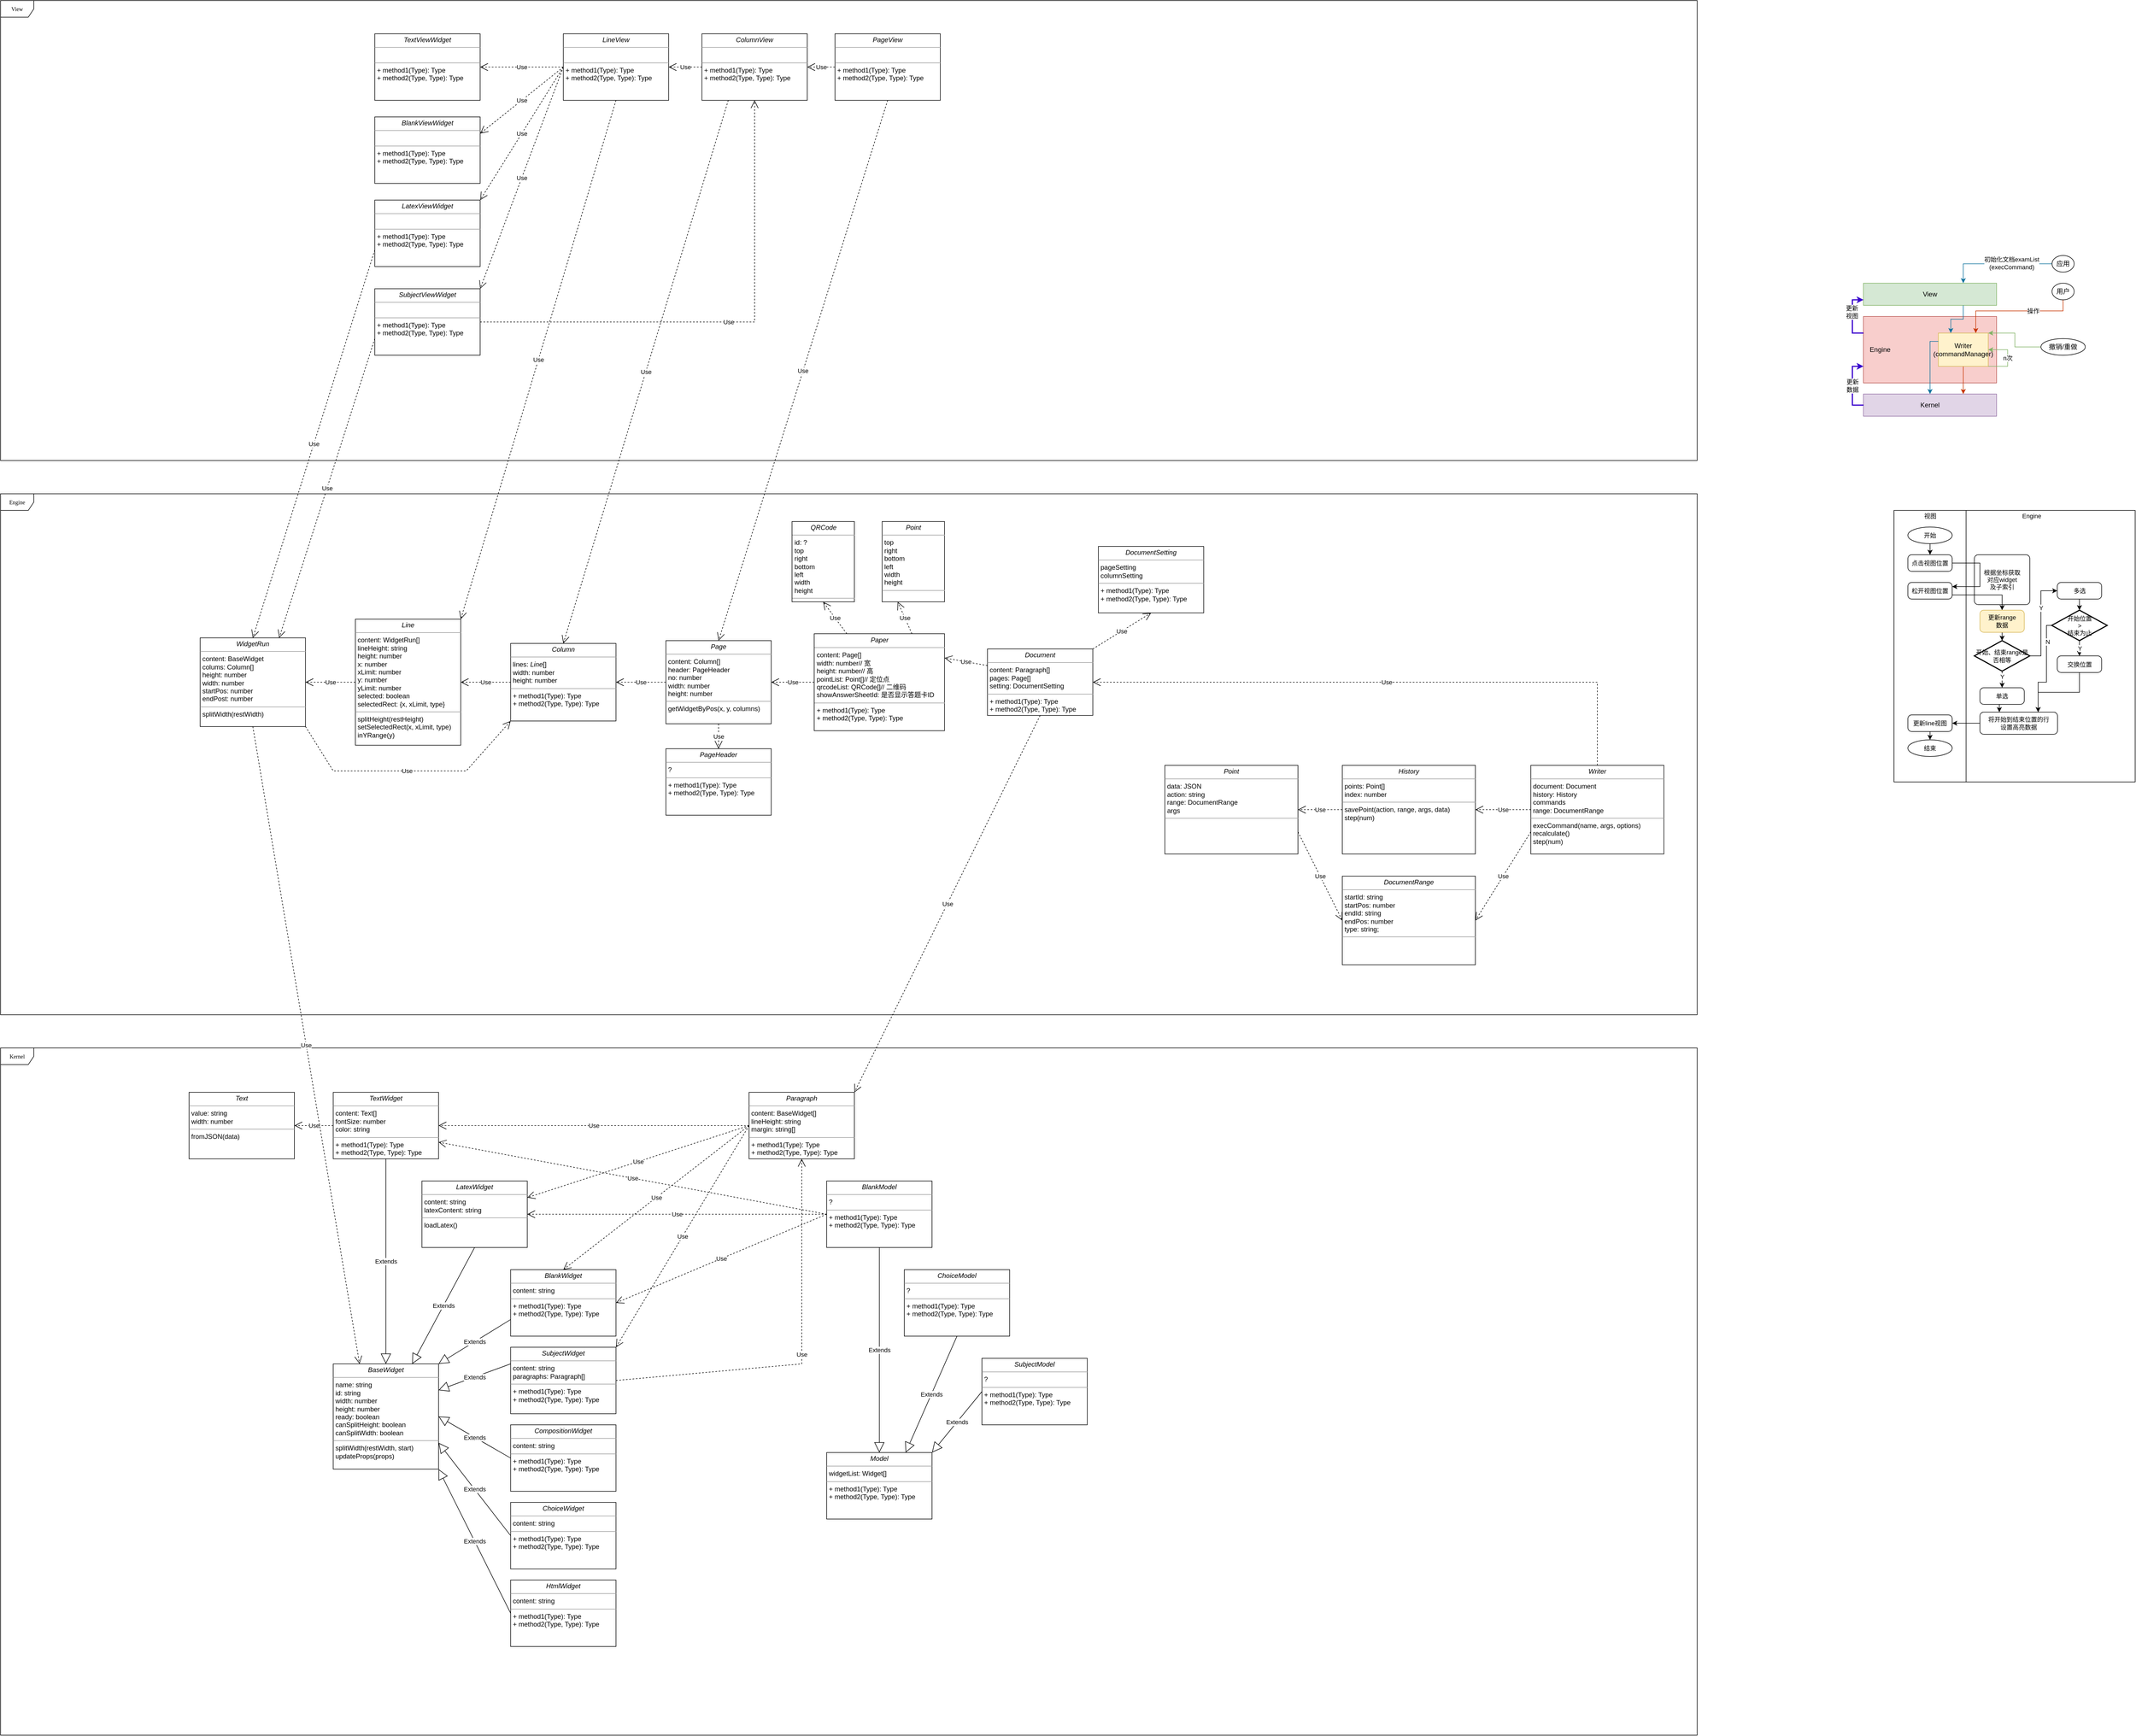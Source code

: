 <mxfile version="19.0.1" type="github">
  <diagram name="Page-1" id="c4acf3e9-155e-7222-9cf6-157b1a14988f">
    <mxGraphModel dx="1970" dy="2901" grid="1" gridSize="10" guides="1" tooltips="1" connect="1" arrows="1" fold="1" page="1" pageScale="1" pageWidth="850" pageHeight="1100" background="none" math="0" shadow="0">
      <root>
        <mxCell id="0" />
        <mxCell id="1" parent="0" />
        <mxCell id="eiwNIzdNadxtpNHis9UP-96" value="" style="verticalLabelPosition=bottom;verticalAlign=top;html=1;shape=mxgraph.basic.rect;fillColor2=none;strokeWidth=1;size=20;indent=5;fontSize=11;" parent="1" vertex="1">
          <mxGeometry x="3135" y="-1070" width="130" height="490" as="geometry" />
        </mxCell>
        <mxCell id="eiwNIzdNadxtpNHis9UP-95" value="" style="verticalLabelPosition=bottom;verticalAlign=top;html=1;shape=mxgraph.basic.rect;fillColor2=none;strokeWidth=1;size=20;indent=5;fontSize=11;" parent="1" vertex="1">
          <mxGeometry x="3265" y="-1070" width="305" height="490" as="geometry" />
        </mxCell>
        <mxCell id="fuyfgmNVLUuhkr_44X1W-9" value="Engine" style="shape=umlFrame;whiteSpace=wrap;html=1;rounded=0;shadow=0;comic=0;labelBackgroundColor=none;strokeWidth=1;fontFamily=Verdana;fontSize=10;align=center;" parent="1" vertex="1">
          <mxGeometry x="-280" y="-1100" width="3060" height="940" as="geometry" />
        </mxCell>
        <mxCell id="17acba5748e5396b-1" value="Kernel" style="shape=umlFrame;whiteSpace=wrap;html=1;rounded=0;shadow=0;comic=0;labelBackgroundColor=none;strokeWidth=1;fontFamily=Verdana;fontSize=10;align=center;" parent="1" vertex="1">
          <mxGeometry x="-280" y="-100" width="3060" height="1240" as="geometry" />
        </mxCell>
        <mxCell id="5d2195bd80daf111-18" value="&lt;p style=&quot;margin: 0px ; margin-top: 4px ; text-align: center&quot;&gt;&lt;i&gt;Text&lt;/i&gt;&lt;/p&gt;&lt;hr size=&quot;1&quot;&gt;&lt;p style=&quot;margin: 0px ; margin-left: 4px&quot;&gt;value: string&lt;/p&gt;&lt;p style=&quot;margin: 0px ; margin-left: 4px&quot;&gt;width: number&lt;/p&gt;&lt;hr size=&quot;1&quot;&gt;&lt;p style=&quot;margin: 0px ; margin-left: 4px&quot;&gt;fromJSON(data)&lt;br&gt;&lt;/p&gt;" style="verticalAlign=top;align=left;overflow=fill;fontSize=12;fontFamily=Helvetica;html=1;rounded=0;shadow=0;comic=0;labelBackgroundColor=none;strokeWidth=1" parent="1" vertex="1">
          <mxGeometry x="60" y="-20" width="190" height="120" as="geometry" />
        </mxCell>
        <mxCell id="0qslpQPDbHQwRN-v0XV1-1" value="&lt;p style=&quot;margin: 0px ; margin-top: 4px ; text-align: center&quot;&gt;&lt;i&gt;TextWidget&lt;/i&gt;&lt;/p&gt;&lt;hr size=&quot;1&quot;&gt;&lt;p style=&quot;margin: 0px ; margin-left: 4px&quot;&gt;content: Text[]&lt;/p&gt;&lt;p style=&quot;margin: 0px ; margin-left: 4px&quot;&gt;fontSize: number&lt;/p&gt;&lt;p style=&quot;margin: 0px ; margin-left: 4px&quot;&gt;color: string&lt;/p&gt;&lt;hr size=&quot;1&quot;&gt;&lt;p style=&quot;margin: 0px ; margin-left: 4px&quot;&gt;+ method1(Type): Type&lt;br&gt;+ method2(Type, Type): Type&lt;/p&gt;" style="verticalAlign=top;align=left;overflow=fill;fontSize=12;fontFamily=Helvetica;html=1;rounded=0;shadow=0;comic=0;labelBackgroundColor=none;strokeWidth=1" parent="1" vertex="1">
          <mxGeometry x="320" y="-20" width="190" height="120" as="geometry" />
        </mxCell>
        <mxCell id="0qslpQPDbHQwRN-v0XV1-2" value="&lt;p style=&quot;margin: 0px ; margin-top: 4px ; text-align: center&quot;&gt;&lt;i&gt;LatexWidget&lt;/i&gt;&lt;/p&gt;&lt;hr size=&quot;1&quot;&gt;&lt;p style=&quot;margin: 0px ; margin-left: 4px&quot;&gt;content: string&lt;/p&gt;&lt;p style=&quot;margin: 0px ; margin-left: 4px&quot;&gt;latexContent: string&lt;br&gt;&lt;/p&gt;&lt;hr size=&quot;1&quot;&gt;&lt;p style=&quot;margin: 0px ; margin-left: 4px&quot;&gt;loadLatex()&lt;br&gt;&lt;/p&gt;" style="verticalAlign=top;align=left;overflow=fill;fontSize=12;fontFamily=Helvetica;html=1;rounded=0;shadow=0;comic=0;labelBackgroundColor=none;strokeWidth=1" parent="1" vertex="1">
          <mxGeometry x="480" y="140" width="190" height="120" as="geometry" />
        </mxCell>
        <mxCell id="0qslpQPDbHQwRN-v0XV1-3" value="&lt;p style=&quot;margin: 0px ; margin-top: 4px ; text-align: center&quot;&gt;&lt;i&gt;BlankWidget&lt;/i&gt;&lt;/p&gt;&lt;hr size=&quot;1&quot;&gt;&lt;p style=&quot;margin: 0px ; margin-left: 4px&quot;&gt;content: string&lt;/p&gt;&lt;hr size=&quot;1&quot;&gt;&lt;p style=&quot;margin: 0px ; margin-left: 4px&quot;&gt;+ method1(Type): Type&lt;br&gt;+ method2(Type, Type): Type&lt;/p&gt;" style="verticalAlign=top;align=left;overflow=fill;fontSize=12;fontFamily=Helvetica;html=1;rounded=0;shadow=0;comic=0;labelBackgroundColor=none;strokeWidth=1" parent="1" vertex="1">
          <mxGeometry x="640" y="300" width="190" height="120" as="geometry" />
        </mxCell>
        <mxCell id="0qslpQPDbHQwRN-v0XV1-4" value="Use" style="endArrow=open;endSize=12;dashed=1;html=1;rounded=0;exitX=0;exitY=0.5;exitDx=0;exitDy=0;entryX=1;entryY=0.5;entryDx=0;entryDy=0;" parent="1" source="0qslpQPDbHQwRN-v0XV1-1" target="5d2195bd80daf111-18" edge="1">
          <mxGeometry width="160" relative="1" as="geometry">
            <mxPoint x="290" y="90" as="sourcePoint" />
            <mxPoint x="450" y="90" as="targetPoint" />
          </mxGeometry>
        </mxCell>
        <mxCell id="0qslpQPDbHQwRN-v0XV1-5" value="&lt;p style=&quot;margin: 0px ; margin-top: 4px ; text-align: center&quot;&gt;&lt;i&gt;Line&lt;/i&gt;&lt;/p&gt;&lt;hr size=&quot;1&quot;&gt;&lt;p style=&quot;margin: 0px ; margin-left: 4px&quot;&gt;content: WidgetRun[]&lt;/p&gt;&lt;p style=&quot;margin: 0px ; margin-left: 4px&quot;&gt;lineHeight: string&lt;br&gt;&lt;/p&gt;&lt;p style=&quot;margin: 0px ; margin-left: 4px&quot;&gt;height: number&lt;/p&gt;&lt;p style=&quot;margin: 0px ; margin-left: 4px&quot;&gt;x: number&lt;/p&gt;&lt;p style=&quot;margin: 0px ; margin-left: 4px&quot;&gt;xLimit: number&lt;/p&gt;&lt;p style=&quot;margin: 0px ; margin-left: 4px&quot;&gt;y: number&lt;/p&gt;&lt;p style=&quot;margin: 0px ; margin-left: 4px&quot;&gt;yLimit: number&lt;/p&gt;&lt;p style=&quot;margin: 0px ; margin-left: 4px&quot;&gt;selected: boolean&lt;/p&gt;&lt;p style=&quot;margin: 0px ; margin-left: 4px&quot;&gt;selectedRect: {x, xLimit, type}&lt;br&gt;&lt;/p&gt;&lt;hr size=&quot;1&quot;&gt;&lt;p style=&quot;margin: 0px ; margin-left: 4px&quot;&gt;splitHeight(restHeight)&lt;br&gt;&lt;/p&gt;&lt;p style=&quot;margin: 0px ; margin-left: 4px&quot;&gt;setSelectedRect(x, xLimit, type)&lt;br&gt;&lt;/p&gt;&lt;p style=&quot;margin: 0px ; margin-left: 4px&quot;&gt;inYRange(y)&lt;br&gt;&lt;/p&gt;" style="verticalAlign=top;align=left;overflow=fill;fontSize=12;fontFamily=Helvetica;html=1;rounded=0;shadow=0;comic=0;labelBackgroundColor=none;strokeWidth=1" parent="1" vertex="1">
          <mxGeometry x="360" y="-873.75" width="190" height="227.5" as="geometry" />
        </mxCell>
        <mxCell id="0qslpQPDbHQwRN-v0XV1-6" value="&lt;p style=&quot;margin: 0px ; margin-top: 4px ; text-align: center&quot;&gt;&lt;i&gt;BaseWidget&lt;/i&gt;&lt;/p&gt;&lt;hr size=&quot;1&quot;&gt;&lt;p style=&quot;margin: 0px ; margin-left: 4px&quot;&gt;name: string&lt;/p&gt;&lt;p style=&quot;margin: 0px ; margin-left: 4px&quot;&gt;id: string&lt;/p&gt;&lt;p style=&quot;margin: 0px ; margin-left: 4px&quot;&gt;width: number&lt;/p&gt;&lt;p style=&quot;margin: 0px ; margin-left: 4px&quot;&gt;height: number&lt;/p&gt;&lt;p style=&quot;margin: 0px ; margin-left: 4px&quot;&gt;ready: boolean&lt;/p&gt;&lt;p style=&quot;margin: 0px ; margin-left: 4px&quot;&gt;canSplitHeight: boolean&lt;/p&gt;&lt;p style=&quot;margin: 0px ; margin-left: 4px&quot;&gt;canSplitWidth: boolean&lt;br&gt;&lt;/p&gt;&lt;hr size=&quot;1&quot;&gt;&lt;p style=&quot;margin: 0px ; margin-left: 4px&quot;&gt;splitWidth(restWidth, start)&lt;/p&gt;&lt;p style=&quot;margin: 0px ; margin-left: 4px&quot;&gt;updateProps(props)&lt;br&gt;&lt;/p&gt;" style="verticalAlign=top;align=left;overflow=fill;fontSize=12;fontFamily=Helvetica;html=1;rounded=0;shadow=0;comic=0;labelBackgroundColor=none;strokeWidth=1" parent="1" vertex="1">
          <mxGeometry x="320" y="470" width="190" height="190" as="geometry" />
        </mxCell>
        <mxCell id="0qslpQPDbHQwRN-v0XV1-8" value="Use" style="endArrow=open;endSize=12;dashed=1;html=1;rounded=0;exitX=0;exitY=0.5;exitDx=0;exitDy=0;entryX=1;entryY=0.5;entryDx=0;entryDy=0;" parent="1" source="0qslpQPDbHQwRN-v0XV1-16" target="0qslpQPDbHQwRN-v0XV1-1" edge="1">
          <mxGeometry width="160" relative="1" as="geometry">
            <mxPoint x="430" y="320" as="sourcePoint" />
            <mxPoint x="590" y="320" as="targetPoint" />
          </mxGeometry>
        </mxCell>
        <mxCell id="0qslpQPDbHQwRN-v0XV1-11" value="Use" style="endArrow=open;endSize=12;dashed=1;html=1;rounded=0;entryX=1;entryY=0.25;entryDx=0;entryDy=0;exitX=0;exitY=0.5;exitDx=0;exitDy=0;" parent="1" source="0qslpQPDbHQwRN-v0XV1-16" target="0qslpQPDbHQwRN-v0XV1-2" edge="1">
          <mxGeometry width="160" relative="1" as="geometry">
            <mxPoint x="890" y="40" as="sourcePoint" />
            <mxPoint x="520" y="50" as="targetPoint" />
          </mxGeometry>
        </mxCell>
        <mxCell id="0qslpQPDbHQwRN-v0XV1-12" value="Use" style="endArrow=open;endSize=12;dashed=1;html=1;rounded=0;entryX=0.5;entryY=0;entryDx=0;entryDy=0;" parent="1" target="0qslpQPDbHQwRN-v0XV1-3" edge="1">
          <mxGeometry width="160" relative="1" as="geometry">
            <mxPoint x="1070" y="40" as="sourcePoint" />
            <mxPoint x="645" y="110" as="targetPoint" />
          </mxGeometry>
        </mxCell>
        <mxCell id="0qslpQPDbHQwRN-v0XV1-13" value="Extends" style="endArrow=block;endSize=16;endFill=0;html=1;rounded=0;exitX=0.5;exitY=1;exitDx=0;exitDy=0;" parent="1" source="0qslpQPDbHQwRN-v0XV1-1" target="0qslpQPDbHQwRN-v0XV1-6" edge="1">
          <mxGeometry width="160" relative="1" as="geometry">
            <mxPoint x="370" y="290" as="sourcePoint" />
            <mxPoint x="530" y="290" as="targetPoint" />
          </mxGeometry>
        </mxCell>
        <mxCell id="0qslpQPDbHQwRN-v0XV1-14" value="Extends" style="endArrow=block;endSize=16;endFill=0;html=1;rounded=0;exitX=0.5;exitY=1;exitDx=0;exitDy=0;entryX=0.75;entryY=0;entryDx=0;entryDy=0;" parent="1" source="0qslpQPDbHQwRN-v0XV1-2" target="0qslpQPDbHQwRN-v0XV1-6" edge="1">
          <mxGeometry width="160" relative="1" as="geometry">
            <mxPoint x="425" y="110" as="sourcePoint" />
            <mxPoint x="425" y="480" as="targetPoint" />
          </mxGeometry>
        </mxCell>
        <mxCell id="0qslpQPDbHQwRN-v0XV1-15" value="Extends" style="endArrow=block;endSize=16;endFill=0;html=1;rounded=0;exitX=0;exitY=0.75;exitDx=0;exitDy=0;entryX=1;entryY=0;entryDx=0;entryDy=0;" parent="1" source="0qslpQPDbHQwRN-v0XV1-3" target="0qslpQPDbHQwRN-v0XV1-6" edge="1">
          <mxGeometry width="160" relative="1" as="geometry">
            <mxPoint x="645" y="230" as="sourcePoint" />
            <mxPoint x="472.5" y="480" as="targetPoint" />
          </mxGeometry>
        </mxCell>
        <mxCell id="0qslpQPDbHQwRN-v0XV1-16" value="&lt;p style=&quot;margin: 0px ; margin-top: 4px ; text-align: center&quot;&gt;&lt;i&gt;Paragraph&lt;/i&gt;&lt;br&gt;&lt;/p&gt;&lt;hr size=&quot;1&quot;&gt;&lt;p style=&quot;margin: 0px ; margin-left: 4px&quot;&gt;content: BaseWidget[]&lt;/p&gt;&lt;p style=&quot;margin: 0px ; margin-left: 4px&quot;&gt;lineHeight: string&lt;br&gt;margin: string[]&lt;/p&gt;&lt;hr size=&quot;1&quot;&gt;&lt;p style=&quot;margin: 0px ; margin-left: 4px&quot;&gt;+ method1(Type): Type&lt;br&gt;+ method2(Type, Type): Type&lt;/p&gt;" style="verticalAlign=top;align=left;overflow=fill;fontSize=12;fontFamily=Helvetica;html=1;rounded=0;shadow=0;comic=0;labelBackgroundColor=none;strokeWidth=1" parent="1" vertex="1">
          <mxGeometry x="1070" y="-20" width="190" height="120" as="geometry" />
        </mxCell>
        <mxCell id="0qslpQPDbHQwRN-v0XV1-17" value="Use" style="endArrow=open;endSize=12;dashed=1;html=1;rounded=0;entryX=1;entryY=0.5;entryDx=0;entryDy=0;exitX=0;exitY=0.5;exitDx=0;exitDy=0;" parent="1" source="0qslpQPDbHQwRN-v0XV1-5" target="fuyfgmNVLUuhkr_44X1W-13" edge="1">
          <mxGeometry width="160" relative="1" as="geometry">
            <mxPoint x="450" y="-250" as="sourcePoint" />
            <mxPoint x="290" y="-160" as="targetPoint" />
          </mxGeometry>
        </mxCell>
        <mxCell id="0qslpQPDbHQwRN-v0XV1-18" value="&lt;p style=&quot;margin: 0px ; margin-top: 4px ; text-align: center&quot;&gt;&lt;i&gt;BlankModel&lt;/i&gt;&lt;br&gt;&lt;/p&gt;&lt;hr size=&quot;1&quot;&gt;&lt;p style=&quot;margin: 0px ; margin-left: 4px&quot;&gt;?&lt;/p&gt;&lt;hr size=&quot;1&quot;&gt;&lt;p style=&quot;margin: 0px ; margin-left: 4px&quot;&gt;+ method1(Type): Type&lt;br&gt;+ method2(Type, Type): Type&lt;/p&gt;" style="verticalAlign=top;align=left;overflow=fill;fontSize=12;fontFamily=Helvetica;html=1;rounded=0;shadow=0;comic=0;labelBackgroundColor=none;strokeWidth=1" parent="1" vertex="1">
          <mxGeometry x="1210" y="140" width="190" height="120" as="geometry" />
        </mxCell>
        <mxCell id="0qslpQPDbHQwRN-v0XV1-19" value="Use" style="endArrow=open;endSize=12;dashed=1;html=1;rounded=0;entryX=1;entryY=0.75;entryDx=0;entryDy=0;exitX=0;exitY=0.5;exitDx=0;exitDy=0;" parent="1" source="0qslpQPDbHQwRN-v0XV1-18" target="0qslpQPDbHQwRN-v0XV1-1" edge="1">
          <mxGeometry width="160" relative="1" as="geometry">
            <mxPoint x="1090" y="210" as="sourcePoint" />
            <mxPoint x="1270" y="200" as="targetPoint" />
          </mxGeometry>
        </mxCell>
        <mxCell id="0qslpQPDbHQwRN-v0XV1-20" value="&lt;p style=&quot;margin: 0px ; margin-top: 4px ; text-align: center&quot;&gt;&lt;i&gt;Column&lt;/i&gt;&lt;br&gt;&lt;/p&gt;&lt;hr size=&quot;1&quot;&gt;&lt;p style=&quot;margin: 0px ; margin-left: 4px&quot;&gt;lines:&amp;nbsp;&lt;i style=&quot;text-align: center&quot;&gt;Line&lt;/i&gt;[]&lt;/p&gt;&lt;p style=&quot;margin: 0px ; margin-left: 4px&quot;&gt;width: number&lt;/p&gt;&lt;p style=&quot;margin: 0px ; margin-left: 4px&quot;&gt;height: number&lt;/p&gt;&lt;hr size=&quot;1&quot;&gt;&lt;p style=&quot;margin: 0px ; margin-left: 4px&quot;&gt;+ method1(Type): Type&lt;br&gt;+ method2(Type, Type): Type&lt;/p&gt;" style="verticalAlign=top;align=left;overflow=fill;fontSize=12;fontFamily=Helvetica;html=1;rounded=0;shadow=0;comic=0;labelBackgroundColor=none;strokeWidth=1" parent="1" vertex="1">
          <mxGeometry x="640" y="-830" width="190" height="140" as="geometry" />
        </mxCell>
        <mxCell id="0qslpQPDbHQwRN-v0XV1-21" value="&lt;p style=&quot;margin: 0px ; margin-top: 4px ; text-align: center&quot;&gt;&lt;i&gt;Page&lt;/i&gt;&lt;br&gt;&lt;/p&gt;&lt;hr size=&quot;1&quot;&gt;&lt;p style=&quot;margin: 0px ; margin-left: 4px&quot;&gt;content: Column[]&lt;/p&gt;&lt;p style=&quot;margin: 0px ; margin-left: 4px&quot;&gt;header: PageHeader&lt;/p&gt;&lt;p style=&quot;margin: 0px ; margin-left: 4px&quot;&gt;no: number&lt;/p&gt;&lt;p style=&quot;margin: 0px ; margin-left: 4px&quot;&gt;width: number&lt;/p&gt;&lt;p style=&quot;margin: 0px ; margin-left: 4px&quot;&gt;height: number&lt;/p&gt;&lt;hr size=&quot;1&quot;&gt;&lt;p style=&quot;margin: 0px ; margin-left: 4px&quot;&gt;getWidgetByPos(x, y, columns)&lt;br&gt;&lt;/p&gt;" style="verticalAlign=top;align=left;overflow=fill;fontSize=12;fontFamily=Helvetica;html=1;rounded=0;shadow=0;comic=0;labelBackgroundColor=none;strokeWidth=1" parent="1" vertex="1">
          <mxGeometry x="920" y="-835" width="190" height="150" as="geometry" />
        </mxCell>
        <mxCell id="0qslpQPDbHQwRN-v0XV1-23" value="Use" style="endArrow=open;endSize=12;dashed=1;html=1;rounded=0;entryX=1;entryY=0.5;entryDx=0;entryDy=0;exitX=0;exitY=0.5;exitDx=0;exitDy=0;" parent="1" source="0qslpQPDbHQwRN-v0XV1-21" target="0qslpQPDbHQwRN-v0XV1-20" edge="1">
          <mxGeometry width="160" relative="1" as="geometry">
            <mxPoint x="785" y="-370" as="sourcePoint" />
            <mxPoint x="695" y="-370" as="targetPoint" />
          </mxGeometry>
        </mxCell>
        <mxCell id="0qslpQPDbHQwRN-v0XV1-24" value="&lt;p style=&quot;margin: 0px ; margin-top: 4px ; text-align: center&quot;&gt;&lt;i&gt;ChoiceModel&lt;/i&gt;&lt;br&gt;&lt;/p&gt;&lt;hr size=&quot;1&quot;&gt;&lt;p style=&quot;margin: 0px ; margin-left: 4px&quot;&gt;?&lt;/p&gt;&lt;hr size=&quot;1&quot;&gt;&lt;p style=&quot;margin: 0px ; margin-left: 4px&quot;&gt;+ method1(Type): Type&lt;br&gt;+ method2(Type, Type): Type&lt;/p&gt;" style="verticalAlign=top;align=left;overflow=fill;fontSize=12;fontFamily=Helvetica;html=1;rounded=0;shadow=0;comic=0;labelBackgroundColor=none;strokeWidth=1" parent="1" vertex="1">
          <mxGeometry x="1350" y="300" width="190" height="120" as="geometry" />
        </mxCell>
        <mxCell id="0qslpQPDbHQwRN-v0XV1-25" value="&lt;p style=&quot;margin: 0px ; margin-top: 4px ; text-align: center&quot;&gt;&lt;i&gt;SubjectModel&lt;/i&gt;&lt;br&gt;&lt;/p&gt;&lt;hr size=&quot;1&quot;&gt;&lt;p style=&quot;margin: 0px ; margin-left: 4px&quot;&gt;?&lt;/p&gt;&lt;hr size=&quot;1&quot;&gt;&lt;p style=&quot;margin: 0px ; margin-left: 4px&quot;&gt;+ method1(Type): Type&lt;br&gt;+ method2(Type, Type): Type&lt;/p&gt;" style="verticalAlign=top;align=left;overflow=fill;fontSize=12;fontFamily=Helvetica;html=1;rounded=0;shadow=0;comic=0;labelBackgroundColor=none;strokeWidth=1" parent="1" vertex="1">
          <mxGeometry x="1490" y="460" width="190" height="120" as="geometry" />
        </mxCell>
        <mxCell id="0qslpQPDbHQwRN-v0XV1-26" value="&lt;p style=&quot;margin: 0px ; margin-top: 4px ; text-align: center&quot;&gt;&lt;i&gt;Model&lt;/i&gt;&lt;br&gt;&lt;/p&gt;&lt;hr size=&quot;1&quot;&gt;&lt;p style=&quot;margin: 0px ; margin-left: 4px&quot;&gt;widgetList: Widget[]&lt;/p&gt;&lt;hr size=&quot;1&quot;&gt;&lt;p style=&quot;margin: 0px ; margin-left: 4px&quot;&gt;+ method1(Type): Type&lt;br&gt;+ method2(Type, Type): Type&lt;/p&gt;" style="verticalAlign=top;align=left;overflow=fill;fontSize=12;fontFamily=Helvetica;html=1;rounded=0;shadow=0;comic=0;labelBackgroundColor=none;strokeWidth=1" parent="1" vertex="1">
          <mxGeometry x="1210" y="630" width="190" height="120" as="geometry" />
        </mxCell>
        <mxCell id="0qslpQPDbHQwRN-v0XV1-27" value="Extends" style="endArrow=block;endSize=16;endFill=0;html=1;rounded=0;exitX=0.5;exitY=1;exitDx=0;exitDy=0;entryX=0.5;entryY=0;entryDx=0;entryDy=0;" parent="1" source="0qslpQPDbHQwRN-v0XV1-18" target="0qslpQPDbHQwRN-v0XV1-26" edge="1">
          <mxGeometry width="160" relative="1" as="geometry">
            <mxPoint x="195" y="270" as="sourcePoint" />
            <mxPoint x="195" y="640" as="targetPoint" />
          </mxGeometry>
        </mxCell>
        <mxCell id="0qslpQPDbHQwRN-v0XV1-28" value="Extends" style="endArrow=block;endSize=16;endFill=0;html=1;rounded=0;exitX=0.5;exitY=1;exitDx=0;exitDy=0;entryX=0.75;entryY=0;entryDx=0;entryDy=0;" parent="1" source="0qslpQPDbHQwRN-v0XV1-24" target="0qslpQPDbHQwRN-v0XV1-26" edge="1">
          <mxGeometry width="160" relative="1" as="geometry">
            <mxPoint x="1315" y="270" as="sourcePoint" />
            <mxPoint x="1315" y="640" as="targetPoint" />
          </mxGeometry>
        </mxCell>
        <mxCell id="0qslpQPDbHQwRN-v0XV1-29" value="Extends" style="endArrow=block;endSize=16;endFill=0;html=1;rounded=0;exitX=0;exitY=0.5;exitDx=0;exitDy=0;entryX=1;entryY=0;entryDx=0;entryDy=0;" parent="1" source="0qslpQPDbHQwRN-v0XV1-25" target="0qslpQPDbHQwRN-v0XV1-26" edge="1">
          <mxGeometry width="160" relative="1" as="geometry">
            <mxPoint x="1450" y="520" as="sourcePoint" />
            <mxPoint x="1400" y="690" as="targetPoint" />
          </mxGeometry>
        </mxCell>
        <mxCell id="0qslpQPDbHQwRN-v0XV1-31" value="Use" style="endArrow=open;endSize=12;dashed=1;html=1;rounded=0;exitX=0;exitY=0.5;exitDx=0;exitDy=0;entryX=1;entryY=0.5;entryDx=0;entryDy=0;" parent="1" source="0qslpQPDbHQwRN-v0XV1-20" target="0qslpQPDbHQwRN-v0XV1-5" edge="1">
          <mxGeometry width="160" relative="1" as="geometry">
            <mxPoint x="1375" y="-220" as="sourcePoint" />
            <mxPoint x="855" y="-760" as="targetPoint" />
          </mxGeometry>
        </mxCell>
        <mxCell id="0qslpQPDbHQwRN-v0XV1-32" value="Use" style="endArrow=open;endSize=12;dashed=1;html=1;rounded=0;entryX=1;entryY=0.5;entryDx=0;entryDy=0;exitX=0;exitY=0.5;exitDx=0;exitDy=0;" parent="1" source="0qslpQPDbHQwRN-v0XV1-18" target="0qslpQPDbHQwRN-v0XV1-2" edge="1">
          <mxGeometry width="160" relative="1" as="geometry">
            <mxPoint x="1370" y="210" as="sourcePoint" />
            <mxPoint x="520" y="80" as="targetPoint" />
          </mxGeometry>
        </mxCell>
        <mxCell id="0qslpQPDbHQwRN-v0XV1-33" value="Use" style="endArrow=open;endSize=12;dashed=1;html=1;rounded=0;entryX=1;entryY=0.5;entryDx=0;entryDy=0;exitX=0;exitY=0.5;exitDx=0;exitDy=0;" parent="1" source="0qslpQPDbHQwRN-v0XV1-18" target="0qslpQPDbHQwRN-v0XV1-3" edge="1">
          <mxGeometry width="160" relative="1" as="geometry">
            <mxPoint x="1360" y="200" as="sourcePoint" />
            <mxPoint x="680" y="210" as="targetPoint" />
          </mxGeometry>
        </mxCell>
        <mxCell id="0qslpQPDbHQwRN-v0XV1-36" value="&lt;p style=&quot;margin: 0px ; margin-top: 4px ; text-align: center&quot;&gt;&lt;i&gt;PageHeader&lt;/i&gt;&lt;br&gt;&lt;/p&gt;&lt;hr size=&quot;1&quot;&gt;&lt;p style=&quot;margin: 0px ; margin-left: 4px&quot;&gt;?&lt;/p&gt;&lt;hr size=&quot;1&quot;&gt;&lt;p style=&quot;margin: 0px ; margin-left: 4px&quot;&gt;+ method1(Type): Type&lt;br&gt;+ method2(Type, Type): Type&lt;/p&gt;" style="verticalAlign=top;align=left;overflow=fill;fontSize=12;fontFamily=Helvetica;html=1;rounded=0;shadow=0;comic=0;labelBackgroundColor=none;strokeWidth=1" parent="1" vertex="1">
          <mxGeometry x="920" y="-640" width="190" height="120" as="geometry" />
        </mxCell>
        <mxCell id="0qslpQPDbHQwRN-v0XV1-37" value="Use" style="endArrow=open;endSize=12;dashed=1;html=1;rounded=0;entryX=0.5;entryY=0;entryDx=0;entryDy=0;exitX=0.5;exitY=1;exitDx=0;exitDy=0;" parent="1" source="0qslpQPDbHQwRN-v0XV1-21" target="0qslpQPDbHQwRN-v0XV1-36" edge="1">
          <mxGeometry width="160" relative="1" as="geometry">
            <mxPoint x="1585" y="-370" as="sourcePoint" />
            <mxPoint x="1135" y="-370" as="targetPoint" />
          </mxGeometry>
        </mxCell>
        <mxCell id="fuyfgmNVLUuhkr_44X1W-4" value="&lt;p style=&quot;margin: 0px ; margin-top: 4px ; text-align: center&quot;&gt;&lt;i&gt;Document&lt;/i&gt;&lt;/p&gt;&lt;hr size=&quot;1&quot;&gt;&lt;p style=&quot;margin: 0px ; margin-left: 4px&quot;&gt;content: Paragraph[]&lt;/p&gt;&lt;p style=&quot;margin: 0px ; margin-left: 4px&quot;&gt;pages: Page[]&lt;/p&gt;&lt;p style=&quot;margin: 0px ; margin-left: 4px&quot;&gt;setting: DocumentSetting&lt;/p&gt;&lt;hr size=&quot;1&quot;&gt;&lt;p style=&quot;margin: 0px ; margin-left: 4px&quot;&gt;+ method1(Type): Type&lt;br&gt;+ method2(Type, Type): Type&lt;/p&gt;" style="verticalAlign=top;align=left;overflow=fill;fontSize=12;fontFamily=Helvetica;html=1;rounded=0;shadow=0;comic=0;labelBackgroundColor=none;strokeWidth=1" parent="1" vertex="1">
          <mxGeometry x="1500" y="-820" width="190" height="120" as="geometry" />
        </mxCell>
        <mxCell id="fuyfgmNVLUuhkr_44X1W-5" value="Use" style="endArrow=open;endSize=12;dashed=1;html=1;rounded=0;entryX=1;entryY=0;entryDx=0;entryDy=0;exitX=0.5;exitY=1;exitDx=0;exitDy=0;" parent="1" source="fuyfgmNVLUuhkr_44X1W-4" target="0qslpQPDbHQwRN-v0XV1-16" edge="1">
          <mxGeometry width="160" relative="1" as="geometry">
            <mxPoint x="2010" y="-230" as="sourcePoint" />
            <mxPoint x="1865" y="-110" as="targetPoint" />
          </mxGeometry>
        </mxCell>
        <mxCell id="fuyfgmNVLUuhkr_44X1W-6" value="Use" style="endArrow=open;endSize=12;dashed=1;html=1;rounded=0;entryX=1;entryY=0.25;entryDx=0;entryDy=0;exitX=0;exitY=0.25;exitDx=0;exitDy=0;" parent="1" source="fuyfgmNVLUuhkr_44X1W-4" target="fuyfgmNVLUuhkr_44X1W-10" edge="1">
          <mxGeometry width="160" relative="1" as="geometry">
            <mxPoint x="1585" y="-750" as="sourcePoint" />
            <mxPoint x="1440" y="-630" as="targetPoint" />
          </mxGeometry>
        </mxCell>
        <mxCell id="fuyfgmNVLUuhkr_44X1W-7" value="&lt;p style=&quot;margin: 0px ; margin-top: 4px ; text-align: center&quot;&gt;&lt;i&gt;DocumentSetting&lt;/i&gt;&lt;/p&gt;&lt;hr size=&quot;1&quot;&gt;&lt;p style=&quot;margin: 0px ; margin-left: 4px&quot;&gt;pageSetting&lt;/p&gt;&lt;p style=&quot;margin: 0px ; margin-left: 4px&quot;&gt;columnSetting&lt;/p&gt;&lt;hr size=&quot;1&quot;&gt;&lt;p style=&quot;margin: 0px ; margin-left: 4px&quot;&gt;+ method1(Type): Type&lt;br&gt;+ method2(Type, Type): Type&lt;/p&gt;" style="verticalAlign=top;align=left;overflow=fill;fontSize=12;fontFamily=Helvetica;html=1;rounded=0;shadow=0;comic=0;labelBackgroundColor=none;strokeWidth=1" parent="1" vertex="1">
          <mxGeometry x="1700" y="-1005" width="190" height="120" as="geometry" />
        </mxCell>
        <mxCell id="fuyfgmNVLUuhkr_44X1W-8" value="Use" style="endArrow=open;endSize=12;dashed=1;html=1;rounded=0;entryX=0.5;entryY=1;entryDx=0;entryDy=0;exitX=1;exitY=0;exitDx=0;exitDy=0;" parent="1" source="fuyfgmNVLUuhkr_44X1W-4" target="fuyfgmNVLUuhkr_44X1W-7" edge="1">
          <mxGeometry width="160" relative="1" as="geometry">
            <mxPoint x="1585.0" y="-780" as="sourcePoint" />
            <mxPoint x="1425" y="-780" as="targetPoint" />
          </mxGeometry>
        </mxCell>
        <mxCell id="fuyfgmNVLUuhkr_44X1W-10" value="&lt;p style=&quot;margin: 0px ; margin-top: 4px ; text-align: center&quot;&gt;&lt;i&gt;Paper&lt;/i&gt;&lt;br&gt;&lt;/p&gt;&lt;hr size=&quot;1&quot;&gt;&lt;p style=&quot;margin: 0px ; margin-left: 4px&quot;&gt;content: Page[]&lt;/p&gt;&lt;p style=&quot;margin: 0px ; margin-left: 4px&quot;&gt;width: number// 宽&lt;/p&gt;&lt;p style=&quot;margin: 0px ; margin-left: 4px&quot;&gt;height: number// 高&lt;/p&gt;&lt;p style=&quot;margin: 0px ; margin-left: 4px&quot;&gt;pointList: Point[]// 定位点&lt;/p&gt;&lt;p style=&quot;margin: 0px ; margin-left: 4px&quot;&gt;qrcodeList: QRCode[]// 二维码&lt;/p&gt;&lt;p style=&quot;margin: 0px ; margin-left: 4px&quot;&gt;showAnswerSheetId: 是否显示答题卡ID&lt;br&gt;&lt;/p&gt;&lt;hr size=&quot;1&quot;&gt;&lt;p style=&quot;margin: 0px ; margin-left: 4px&quot;&gt;+ method1(Type): Type&lt;br&gt;+ method2(Type, Type): Type&lt;/p&gt;" style="verticalAlign=top;align=left;overflow=fill;fontSize=12;fontFamily=Helvetica;html=1;rounded=0;shadow=0;comic=0;labelBackgroundColor=none;strokeWidth=1" parent="1" vertex="1">
          <mxGeometry x="1187.5" y="-847.5" width="235" height="175" as="geometry" />
        </mxCell>
        <mxCell id="fuyfgmNVLUuhkr_44X1W-11" value="Use" style="endArrow=open;endSize=12;dashed=1;html=1;rounded=0;entryX=1;entryY=0.5;entryDx=0;entryDy=0;exitX=0;exitY=0.5;exitDx=0;exitDy=0;" parent="1" source="fuyfgmNVLUuhkr_44X1W-10" target="0qslpQPDbHQwRN-v0XV1-21" edge="1">
          <mxGeometry width="160" relative="1" as="geometry">
            <mxPoint x="1585" y="-780" as="sourcePoint" />
            <mxPoint x="1425" y="-780" as="targetPoint" />
          </mxGeometry>
        </mxCell>
        <mxCell id="fuyfgmNVLUuhkr_44X1W-13" value="&lt;p style=&quot;margin: 0px ; margin-top: 4px ; text-align: center&quot;&gt;&lt;i&gt;WidgetRun&lt;/i&gt;&lt;/p&gt;&lt;hr size=&quot;1&quot;&gt;&lt;p style=&quot;margin: 0px ; margin-left: 4px&quot;&gt;content: BaseWidget&lt;br&gt;&lt;/p&gt;&lt;p style=&quot;margin: 0px ; margin-left: 4px&quot;&gt;colums: Column[]&lt;/p&gt;&lt;p style=&quot;margin: 0px ; margin-left: 4px&quot;&gt;height: number&lt;/p&gt;&lt;p style=&quot;margin: 0px ; margin-left: 4px&quot;&gt;width: number&lt;/p&gt;&lt;p style=&quot;margin: 0px ; margin-left: 4px&quot;&gt;startPos: number&lt;/p&gt;&lt;p style=&quot;margin: 0px ; margin-left: 4px&quot;&gt;endPost: number&lt;/p&gt;&lt;hr size=&quot;1&quot;&gt;&lt;p style=&quot;margin: 0px ; margin-left: 4px&quot;&gt;splitWidth(restWidth)&lt;br&gt;&lt;/p&gt;&lt;p style=&quot;margin: 0px ; margin-left: 4px&quot;&gt;&lt;br&gt;&lt;/p&gt;" style="verticalAlign=top;align=left;overflow=fill;fontSize=12;fontFamily=Helvetica;html=1;rounded=0;shadow=0;comic=0;labelBackgroundColor=none;strokeWidth=1" parent="1" vertex="1">
          <mxGeometry x="80" y="-840" width="190" height="160" as="geometry" />
        </mxCell>
        <mxCell id="fuyfgmNVLUuhkr_44X1W-14" value="Use" style="endArrow=open;endSize=12;dashed=1;html=1;rounded=0;exitX=0.5;exitY=1;exitDx=0;exitDy=0;entryX=0.25;entryY=0;entryDx=0;entryDy=0;" parent="1" source="fuyfgmNVLUuhkr_44X1W-13" target="0qslpQPDbHQwRN-v0XV1-6" edge="1">
          <mxGeometry width="160" relative="1" as="geometry">
            <mxPoint x="730" y="-350" as="sourcePoint" />
            <mxPoint x="520" y="-350" as="targetPoint" />
          </mxGeometry>
        </mxCell>
        <mxCell id="eiwNIzdNadxtpNHis9UP-1" value="&lt;p style=&quot;margin: 0px ; margin-top: 4px ; text-align: center&quot;&gt;&lt;i&gt;Writer&lt;/i&gt;&lt;br&gt;&lt;/p&gt;&lt;hr size=&quot;1&quot;&gt;&lt;p style=&quot;margin: 0px ; margin-left: 4px&quot;&gt;document: Document&lt;/p&gt;&lt;p style=&quot;margin: 0px ; margin-left: 4px&quot;&gt;history: History&lt;/p&gt;&lt;p style=&quot;margin: 0px ; margin-left: 4px&quot;&gt;commands&lt;/p&gt;&lt;p style=&quot;margin: 0px ; margin-left: 4px&quot;&gt;range:&amp;nbsp;DocumentRange&lt;/p&gt;&lt;hr size=&quot;1&quot;&gt;&lt;p style=&quot;margin: 0px ; margin-left: 4px&quot;&gt;execCommand(name, args, options)&lt;br&gt;&lt;/p&gt;&lt;p style=&quot;margin: 0px ; margin-left: 4px&quot;&gt;recalculate()&lt;br&gt;&lt;/p&gt;&lt;p style=&quot;margin: 0px ; margin-left: 4px&quot;&gt;step(num)&lt;br&gt;&lt;/p&gt;" style="verticalAlign=top;align=left;overflow=fill;fontSize=12;fontFamily=Helvetica;html=1;rounded=0;shadow=0;comic=0;labelBackgroundColor=none;strokeWidth=1" parent="1" vertex="1">
          <mxGeometry x="2480" y="-610" width="240" height="160" as="geometry" />
        </mxCell>
        <mxCell id="eiwNIzdNadxtpNHis9UP-2" value="Use" style="endArrow=open;endSize=12;dashed=1;html=1;rounded=0;entryX=1;entryY=0.5;entryDx=0;entryDy=0;exitX=0.5;exitY=0;exitDx=0;exitDy=0;" parent="1" source="eiwNIzdNadxtpNHis9UP-1" target="fuyfgmNVLUuhkr_44X1W-4" edge="1">
          <mxGeometry width="160" relative="1" as="geometry">
            <mxPoint x="1945" y="-380" as="sourcePoint" />
            <mxPoint x="1785" y="-380" as="targetPoint" />
            <Array as="points">
              <mxPoint x="2600" y="-760" />
            </Array>
          </mxGeometry>
        </mxCell>
        <mxCell id="eiwNIzdNadxtpNHis9UP-3" value="&lt;p style=&quot;margin: 0px ; margin-top: 4px ; text-align: center&quot;&gt;&lt;i&gt;History&lt;/i&gt;&lt;br&gt;&lt;/p&gt;&lt;hr size=&quot;1&quot;&gt;&lt;p style=&quot;margin: 0px ; margin-left: 4px&quot;&gt;points: Point[]&lt;/p&gt;&lt;p style=&quot;margin: 0px ; margin-left: 4px&quot;&gt;index: number&lt;/p&gt;&lt;hr size=&quot;1&quot;&gt;&lt;p style=&quot;margin: 0px ; margin-left: 4px&quot;&gt;savePoint(action, range, args, data)&lt;br&gt;&lt;/p&gt;&lt;p style=&quot;margin: 0px ; margin-left: 4px&quot;&gt;step(num)&lt;/p&gt;" style="verticalAlign=top;align=left;overflow=fill;fontSize=12;fontFamily=Helvetica;html=1;rounded=0;shadow=0;comic=0;labelBackgroundColor=none;strokeWidth=1" parent="1" vertex="1">
          <mxGeometry x="2140" y="-610" width="240" height="160" as="geometry" />
        </mxCell>
        <mxCell id="eiwNIzdNadxtpNHis9UP-4" value="&lt;p style=&quot;margin: 0px ; margin-top: 4px ; text-align: center&quot;&gt;&lt;i&gt;DocumentRange&lt;/i&gt;&lt;br&gt;&lt;/p&gt;&lt;hr size=&quot;1&quot;&gt;&lt;p style=&quot;margin: 0px ; margin-left: 4px&quot;&gt;startId: string&lt;/p&gt;&lt;p style=&quot;margin: 0px ; margin-left: 4px&quot;&gt;startPos: number&lt;/p&gt;&lt;p style=&quot;margin: 0px ; margin-left: 4px&quot;&gt;endId: string&lt;/p&gt;&lt;p style=&quot;margin: 0px ; margin-left: 4px&quot;&gt;endPos: number&lt;/p&gt;&lt;p style=&quot;margin: 0px ; margin-left: 4px&quot;&gt;type: string;&lt;br&gt;&lt;/p&gt;&lt;hr size=&quot;1&quot;&gt;&lt;p style=&quot;margin: 0px ; margin-left: 4px&quot;&gt;&lt;br&gt;&lt;/p&gt;" style="verticalAlign=top;align=left;overflow=fill;fontSize=12;fontFamily=Helvetica;html=1;rounded=0;shadow=0;comic=0;labelBackgroundColor=none;strokeWidth=1" parent="1" vertex="1">
          <mxGeometry x="2140" y="-410" width="240" height="160" as="geometry" />
        </mxCell>
        <mxCell id="eiwNIzdNadxtpNHis9UP-5" value="Use" style="endArrow=open;endSize=12;dashed=1;html=1;rounded=0;entryX=1;entryY=0.5;entryDx=0;entryDy=0;exitX=0;exitY=0.75;exitDx=0;exitDy=0;" parent="1" source="eiwNIzdNadxtpNHis9UP-1" target="eiwNIzdNadxtpNHis9UP-4" edge="1">
          <mxGeometry width="160" relative="1" as="geometry">
            <mxPoint x="2610" y="-600" as="sourcePoint" />
            <mxPoint x="2000" y="-980" as="targetPoint" />
          </mxGeometry>
        </mxCell>
        <mxCell id="eiwNIzdNadxtpNHis9UP-6" value="Use" style="endArrow=open;endSize=12;dashed=1;html=1;rounded=0;entryX=1;entryY=0.5;entryDx=0;entryDy=0;exitX=0;exitY=0.5;exitDx=0;exitDy=0;" parent="1" source="eiwNIzdNadxtpNHis9UP-1" target="eiwNIzdNadxtpNHis9UP-3" edge="1">
          <mxGeometry width="160" relative="1" as="geometry">
            <mxPoint x="2490" y="-480" as="sourcePoint" />
            <mxPoint x="2390" y="-320" as="targetPoint" />
          </mxGeometry>
        </mxCell>
        <mxCell id="eiwNIzdNadxtpNHis9UP-7" value="&lt;p style=&quot;margin: 0px ; margin-top: 4px ; text-align: center&quot;&gt;&lt;i&gt;Point&lt;/i&gt;&lt;br&gt;&lt;/p&gt;&lt;hr size=&quot;1&quot;&gt;&lt;p style=&quot;margin: 0px ; margin-left: 4px&quot;&gt;data: JSON&lt;/p&gt;&lt;p style=&quot;margin: 0px ; margin-left: 4px&quot;&gt;action: string&lt;/p&gt;&lt;p style=&quot;margin: 0px ; margin-left: 4px&quot;&gt;range: DocumentRange&lt;/p&gt;&lt;p style=&quot;margin: 0px ; margin-left: 4px&quot;&gt;args&lt;br&gt;&lt;/p&gt;&lt;hr size=&quot;1&quot;&gt;&lt;p style=&quot;margin: 0px ; margin-left: 4px&quot;&gt;&lt;br&gt;&lt;/p&gt;" style="verticalAlign=top;align=left;overflow=fill;fontSize=12;fontFamily=Helvetica;html=1;rounded=0;shadow=0;comic=0;labelBackgroundColor=none;strokeWidth=1" parent="1" vertex="1">
          <mxGeometry x="1820" y="-610" width="240" height="160" as="geometry" />
        </mxCell>
        <mxCell id="eiwNIzdNadxtpNHis9UP-8" value="Use" style="endArrow=open;endSize=12;dashed=1;html=1;rounded=0;entryX=0;entryY=0.5;entryDx=0;entryDy=0;exitX=1;exitY=0.75;exitDx=0;exitDy=0;" parent="1" source="eiwNIzdNadxtpNHis9UP-7" target="eiwNIzdNadxtpNHis9UP-4" edge="1">
          <mxGeometry width="160" relative="1" as="geometry">
            <mxPoint x="2770" y="-260" as="sourcePoint" />
            <mxPoint x="2670" y="-260" as="targetPoint" />
          </mxGeometry>
        </mxCell>
        <mxCell id="eiwNIzdNadxtpNHis9UP-9" value="Use" style="endArrow=open;endSize=12;dashed=1;html=1;rounded=0;entryX=1;entryY=0.5;entryDx=0;entryDy=0;exitX=0;exitY=0.5;exitDx=0;exitDy=0;" parent="1" source="eiwNIzdNadxtpNHis9UP-3" target="eiwNIzdNadxtpNHis9UP-7" edge="1">
          <mxGeometry width="160" relative="1" as="geometry">
            <mxPoint x="2770" y="-260" as="sourcePoint" />
            <mxPoint x="2670" y="-260" as="targetPoint" />
          </mxGeometry>
        </mxCell>
        <mxCell id="eiwNIzdNadxtpNHis9UP-10" value="&lt;p style=&quot;margin: 0px ; margin-top: 4px ; text-align: center&quot;&gt;&lt;i&gt;ChoiceWidget&lt;/i&gt;&lt;/p&gt;&lt;hr size=&quot;1&quot;&gt;&lt;p style=&quot;margin: 0px ; margin-left: 4px&quot;&gt;content: string&lt;/p&gt;&lt;hr size=&quot;1&quot;&gt;&lt;p style=&quot;margin: 0px ; margin-left: 4px&quot;&gt;+ method1(Type): Type&lt;br&gt;+ method2(Type, Type): Type&lt;/p&gt;" style="verticalAlign=top;align=left;overflow=fill;fontSize=12;fontFamily=Helvetica;html=1;rounded=0;shadow=0;comic=0;labelBackgroundColor=none;strokeWidth=1" parent="1" vertex="1">
          <mxGeometry x="640" y="720" width="190" height="120" as="geometry" />
        </mxCell>
        <mxCell id="eiwNIzdNadxtpNHis9UP-11" value="&lt;p style=&quot;margin: 0px ; margin-top: 4px ; text-align: center&quot;&gt;&lt;i&gt;CompositionWidget&lt;/i&gt;&lt;/p&gt;&lt;hr size=&quot;1&quot;&gt;&lt;p style=&quot;margin: 0px ; margin-left: 4px&quot;&gt;content: string&lt;/p&gt;&lt;hr size=&quot;1&quot;&gt;&lt;p style=&quot;margin: 0px ; margin-left: 4px&quot;&gt;+ method1(Type): Type&lt;br&gt;+ method2(Type, Type): Type&lt;/p&gt;" style="verticalAlign=top;align=left;overflow=fill;fontSize=12;fontFamily=Helvetica;html=1;rounded=0;shadow=0;comic=0;labelBackgroundColor=none;strokeWidth=1" parent="1" vertex="1">
          <mxGeometry x="640" y="580" width="190" height="120" as="geometry" />
        </mxCell>
        <mxCell id="eiwNIzdNadxtpNHis9UP-12" value="&lt;p style=&quot;margin: 0px ; margin-top: 4px ; text-align: center&quot;&gt;&lt;i&gt;SubjectWidget&lt;/i&gt;&lt;/p&gt;&lt;hr size=&quot;1&quot;&gt;&lt;p style=&quot;margin: 0px ; margin-left: 4px&quot;&gt;content: string&lt;/p&gt;&lt;p style=&quot;margin: 0px ; margin-left: 4px&quot;&gt;paragraphs: Paragraph[]&lt;br&gt;&lt;/p&gt;&lt;hr size=&quot;1&quot;&gt;&lt;p style=&quot;margin: 0px ; margin-left: 4px&quot;&gt;+ method1(Type): Type&lt;br&gt;+ method2(Type, Type): Type&lt;/p&gt;" style="verticalAlign=top;align=left;overflow=fill;fontSize=12;fontFamily=Helvetica;html=1;rounded=0;shadow=0;comic=0;labelBackgroundColor=none;strokeWidth=1" parent="1" vertex="1">
          <mxGeometry x="640" y="440" width="190" height="120" as="geometry" />
        </mxCell>
        <mxCell id="eiwNIzdNadxtpNHis9UP-13" value="&lt;p style=&quot;margin: 0px ; margin-top: 4px ; text-align: center&quot;&gt;&lt;i&gt;HtmlWidget&lt;/i&gt;&lt;br&gt;&lt;/p&gt;&lt;hr size=&quot;1&quot;&gt;&lt;p style=&quot;margin: 0px ; margin-left: 4px&quot;&gt;content: string&lt;/p&gt;&lt;hr size=&quot;1&quot;&gt;&lt;p style=&quot;margin: 0px ; margin-left: 4px&quot;&gt;+ method1(Type): Type&lt;br&gt;+ method2(Type, Type): Type&lt;/p&gt;" style="verticalAlign=top;align=left;overflow=fill;fontSize=12;fontFamily=Helvetica;html=1;rounded=0;shadow=0;comic=0;labelBackgroundColor=none;strokeWidth=1" parent="1" vertex="1">
          <mxGeometry x="640" y="860" width="190" height="120" as="geometry" />
        </mxCell>
        <mxCell id="eiwNIzdNadxtpNHis9UP-14" value="Extends" style="endArrow=block;endSize=16;endFill=0;html=1;rounded=0;exitX=0;exitY=0.5;exitDx=0;exitDy=0;entryX=1;entryY=0.75;entryDx=0;entryDy=0;" parent="1" source="eiwNIzdNadxtpNHis9UP-10" target="0qslpQPDbHQwRN-v0XV1-6" edge="1">
          <mxGeometry width="160" relative="1" as="geometry">
            <mxPoint x="650" y="400" as="sourcePoint" />
            <mxPoint x="520" y="480" as="targetPoint" />
          </mxGeometry>
        </mxCell>
        <mxCell id="eiwNIzdNadxtpNHis9UP-15" value="Extends" style="endArrow=block;endSize=16;endFill=0;html=1;rounded=0;exitX=0;exitY=0.5;exitDx=0;exitDy=0;entryX=1;entryY=0.5;entryDx=0;entryDy=0;" parent="1" source="eiwNIzdNadxtpNHis9UP-11" target="0qslpQPDbHQwRN-v0XV1-6" edge="1">
          <mxGeometry width="160" relative="1" as="geometry">
            <mxPoint x="650" y="530" as="sourcePoint" />
            <mxPoint x="520" y="540" as="targetPoint" />
          </mxGeometry>
        </mxCell>
        <mxCell id="eiwNIzdNadxtpNHis9UP-16" value="Extends" style="endArrow=block;endSize=16;endFill=0;html=1;rounded=0;exitX=0;exitY=0.25;exitDx=0;exitDy=0;entryX=1;entryY=0.25;entryDx=0;entryDy=0;" parent="1" source="eiwNIzdNadxtpNHis9UP-12" target="0qslpQPDbHQwRN-v0XV1-6" edge="1">
          <mxGeometry width="160" relative="1" as="geometry">
            <mxPoint x="630" y="780" as="sourcePoint" />
            <mxPoint x="500" y="660" as="targetPoint" />
          </mxGeometry>
        </mxCell>
        <mxCell id="eiwNIzdNadxtpNHis9UP-17" value="Extends" style="endArrow=block;endSize=16;endFill=0;html=1;rounded=0;exitX=0;exitY=0.5;exitDx=0;exitDy=0;entryX=1;entryY=1;entryDx=0;entryDy=0;" parent="1" source="eiwNIzdNadxtpNHis9UP-13" target="0qslpQPDbHQwRN-v0XV1-6" edge="1">
          <mxGeometry width="160" relative="1" as="geometry">
            <mxPoint x="650" y="820" as="sourcePoint" />
            <mxPoint x="520" y="570" as="targetPoint" />
          </mxGeometry>
        </mxCell>
        <mxCell id="eiwNIzdNadxtpNHis9UP-18" value="Use" style="endArrow=open;endSize=12;dashed=1;html=1;rounded=0;entryX=0.5;entryY=1;entryDx=0;entryDy=0;exitX=1;exitY=0.5;exitDx=0;exitDy=0;" parent="1" source="eiwNIzdNadxtpNHis9UP-12" target="0qslpQPDbHQwRN-v0XV1-16" edge="1">
          <mxGeometry width="160" relative="1" as="geometry">
            <mxPoint x="1220" y="210" as="sourcePoint" />
            <mxPoint x="840" y="370" as="targetPoint" />
            <Array as="points">
              <mxPoint x="1165" y="470" />
            </Array>
          </mxGeometry>
        </mxCell>
        <mxCell id="eiwNIzdNadxtpNHis9UP-19" value="Use" style="endArrow=open;endSize=12;dashed=1;html=1;rounded=0;entryX=0;entryY=1;entryDx=0;entryDy=0;exitX=1;exitY=1;exitDx=0;exitDy=0;" parent="1" source="fuyfgmNVLUuhkr_44X1W-13" target="0qslpQPDbHQwRN-v0XV1-20" edge="1">
          <mxGeometry width="160" relative="1" as="geometry">
            <mxPoint x="370" y="-750" as="sourcePoint" />
            <mxPoint x="280" y="-750" as="targetPoint" />
            <Array as="points">
              <mxPoint x="320" y="-600" />
              <mxPoint x="560" y="-600" />
            </Array>
          </mxGeometry>
        </mxCell>
        <mxCell id="eiwNIzdNadxtpNHis9UP-20" value="View" style="shape=umlFrame;whiteSpace=wrap;html=1;rounded=0;shadow=0;comic=0;labelBackgroundColor=none;strokeWidth=1;fontFamily=Verdana;fontSize=10;align=center;" parent="1" vertex="1">
          <mxGeometry x="-280" y="-1990" width="3060" height="830" as="geometry" />
        </mxCell>
        <mxCell id="eiwNIzdNadxtpNHis9UP-22" value="&lt;p style=&quot;margin: 0px ; margin-top: 4px ; text-align: center&quot;&gt;&lt;i&gt;BlankViewWidget&lt;/i&gt;&lt;/p&gt;&lt;hr size=&quot;1&quot;&gt;&lt;p style=&quot;margin: 0px ; margin-left: 4px&quot;&gt;&lt;br&gt;&lt;/p&gt;&lt;hr size=&quot;1&quot;&gt;&lt;p style=&quot;margin: 0px ; margin-left: 4px&quot;&gt;+ method1(Type): Type&lt;br&gt;+ method2(Type, Type): Type&lt;/p&gt;" style="verticalAlign=top;align=left;overflow=fill;fontSize=12;fontFamily=Helvetica;html=1;rounded=0;shadow=0;comic=0;labelBackgroundColor=none;strokeWidth=1" parent="1" vertex="1">
          <mxGeometry x="395" y="-1780" width="190" height="120" as="geometry" />
        </mxCell>
        <mxCell id="eiwNIzdNadxtpNHis9UP-23" value="&lt;p style=&quot;margin: 0px ; margin-top: 4px ; text-align: center&quot;&gt;&lt;i&gt;LatexViewWidget&lt;/i&gt;&lt;/p&gt;&lt;hr size=&quot;1&quot;&gt;&lt;p style=&quot;margin: 0px ; margin-left: 4px&quot;&gt;&lt;br&gt;&lt;/p&gt;&lt;hr size=&quot;1&quot;&gt;&lt;p style=&quot;margin: 0px ; margin-left: 4px&quot;&gt;+ method1(Type): Type&lt;br&gt;+ method2(Type, Type): Type&lt;/p&gt;" style="verticalAlign=top;align=left;overflow=fill;fontSize=12;fontFamily=Helvetica;html=1;rounded=0;shadow=0;comic=0;labelBackgroundColor=none;strokeWidth=1" parent="1" vertex="1">
          <mxGeometry x="395" y="-1630" width="190" height="120" as="geometry" />
        </mxCell>
        <mxCell id="eiwNIzdNadxtpNHis9UP-24" value="&lt;p style=&quot;margin: 0px ; margin-top: 4px ; text-align: center&quot;&gt;&lt;i&gt;SubjectViewWidget&lt;/i&gt;&lt;/p&gt;&lt;hr size=&quot;1&quot;&gt;&lt;p style=&quot;margin: 0px ; margin-left: 4px&quot;&gt;&lt;br&gt;&lt;/p&gt;&lt;hr size=&quot;1&quot;&gt;&lt;p style=&quot;margin: 0px ; margin-left: 4px&quot;&gt;+ method1(Type): Type&lt;br&gt;+ method2(Type, Type): Type&lt;/p&gt;" style="verticalAlign=top;align=left;overflow=fill;fontSize=12;fontFamily=Helvetica;html=1;rounded=0;shadow=0;comic=0;labelBackgroundColor=none;strokeWidth=1" parent="1" vertex="1">
          <mxGeometry x="395" y="-1470" width="190" height="120" as="geometry" />
        </mxCell>
        <mxCell id="eiwNIzdNadxtpNHis9UP-25" value="&lt;p style=&quot;margin: 0px ; margin-top: 4px ; text-align: center&quot;&gt;&lt;i&gt;TextViewWidget&lt;/i&gt;&lt;/p&gt;&lt;hr size=&quot;1&quot;&gt;&lt;p style=&quot;margin: 0px ; margin-left: 4px&quot;&gt;&lt;br&gt;&lt;/p&gt;&lt;hr size=&quot;1&quot;&gt;&lt;p style=&quot;margin: 0px ; margin-left: 4px&quot;&gt;+ method1(Type): Type&lt;br&gt;+ method2(Type, Type): Type&lt;/p&gt;" style="verticalAlign=top;align=left;overflow=fill;fontSize=12;fontFamily=Helvetica;html=1;rounded=0;shadow=0;comic=0;labelBackgroundColor=none;strokeWidth=1" parent="1" vertex="1">
          <mxGeometry x="395" y="-1930" width="190" height="120" as="geometry" />
        </mxCell>
        <mxCell id="eiwNIzdNadxtpNHis9UP-26" value="&lt;p style=&quot;margin: 0px ; margin-top: 4px ; text-align: center&quot;&gt;&lt;i&gt;ColumnView&lt;/i&gt;&lt;/p&gt;&lt;hr size=&quot;1&quot;&gt;&lt;p style=&quot;margin: 0px ; margin-left: 4px&quot;&gt;&lt;br&gt;&lt;/p&gt;&lt;hr size=&quot;1&quot;&gt;&lt;p style=&quot;margin: 0px ; margin-left: 4px&quot;&gt;+ method1(Type): Type&lt;br&gt;+ method2(Type, Type): Type&lt;/p&gt;" style="verticalAlign=top;align=left;overflow=fill;fontSize=12;fontFamily=Helvetica;html=1;rounded=0;shadow=0;comic=0;labelBackgroundColor=none;strokeWidth=1" parent="1" vertex="1">
          <mxGeometry x="985" y="-1930" width="190" height="120" as="geometry" />
        </mxCell>
        <mxCell id="eiwNIzdNadxtpNHis9UP-27" value="&lt;p style=&quot;margin: 0px ; margin-top: 4px ; text-align: center&quot;&gt;&lt;i&gt;LineView&lt;/i&gt;&lt;/p&gt;&lt;hr size=&quot;1&quot;&gt;&lt;p style=&quot;margin: 0px ; margin-left: 4px&quot;&gt;&lt;br&gt;&lt;/p&gt;&lt;hr size=&quot;1&quot;&gt;&lt;p style=&quot;margin: 0px ; margin-left: 4px&quot;&gt;+ method1(Type): Type&lt;br&gt;+ method2(Type, Type): Type&lt;/p&gt;" style="verticalAlign=top;align=left;overflow=fill;fontSize=12;fontFamily=Helvetica;html=1;rounded=0;shadow=0;comic=0;labelBackgroundColor=none;strokeWidth=1" parent="1" vertex="1">
          <mxGeometry x="735" y="-1930" width="190" height="120" as="geometry" />
        </mxCell>
        <mxCell id="eiwNIzdNadxtpNHis9UP-28" value="&lt;p style=&quot;margin: 0px ; margin-top: 4px ; text-align: center&quot;&gt;&lt;i&gt;PageView&lt;/i&gt;&lt;/p&gt;&lt;hr size=&quot;1&quot;&gt;&lt;p style=&quot;margin: 0px ; margin-left: 4px&quot;&gt;&lt;br&gt;&lt;/p&gt;&lt;hr size=&quot;1&quot;&gt;&lt;p style=&quot;margin: 0px ; margin-left: 4px&quot;&gt;+ method1(Type): Type&lt;br&gt;+ method2(Type, Type): Type&lt;/p&gt;" style="verticalAlign=top;align=left;overflow=fill;fontSize=12;fontFamily=Helvetica;html=1;rounded=0;shadow=0;comic=0;labelBackgroundColor=none;strokeWidth=1" parent="1" vertex="1">
          <mxGeometry x="1225" y="-1930" width="190" height="120" as="geometry" />
        </mxCell>
        <mxCell id="eiwNIzdNadxtpNHis9UP-30" value="Use" style="endArrow=open;endSize=12;dashed=1;html=1;rounded=0;entryX=1;entryY=0.5;entryDx=0;entryDy=0;exitX=0;exitY=0.5;exitDx=0;exitDy=0;" parent="1" source="eiwNIzdNadxtpNHis9UP-28" target="eiwNIzdNadxtpNHis9UP-26" edge="1">
          <mxGeometry width="160" relative="1" as="geometry">
            <mxPoint x="1105" y="-1680" as="sourcePoint" />
            <mxPoint x="945" y="-1790" as="targetPoint" />
          </mxGeometry>
        </mxCell>
        <mxCell id="eiwNIzdNadxtpNHis9UP-31" value="Use" style="endArrow=open;endSize=12;dashed=1;html=1;rounded=0;entryX=1;entryY=0.5;entryDx=0;entryDy=0;exitX=0;exitY=0.5;exitDx=0;exitDy=0;" parent="1" source="eiwNIzdNadxtpNHis9UP-26" target="eiwNIzdNadxtpNHis9UP-27" edge="1">
          <mxGeometry width="160" relative="1" as="geometry">
            <mxPoint x="1235.0" y="-1860" as="sourcePoint" />
            <mxPoint x="1185" y="-1860" as="targetPoint" />
          </mxGeometry>
        </mxCell>
        <mxCell id="eiwNIzdNadxtpNHis9UP-32" value="Use" style="endArrow=open;endSize=12;dashed=1;html=1;rounded=0;entryX=1;entryY=0.5;entryDx=0;entryDy=0;exitX=0;exitY=0.5;exitDx=0;exitDy=0;" parent="1" source="eiwNIzdNadxtpNHis9UP-27" target="eiwNIzdNadxtpNHis9UP-25" edge="1">
          <mxGeometry width="160" relative="1" as="geometry">
            <mxPoint x="995" y="-1860" as="sourcePoint" />
            <mxPoint x="935" y="-1860" as="targetPoint" />
          </mxGeometry>
        </mxCell>
        <mxCell id="eiwNIzdNadxtpNHis9UP-33" value="Use" style="endArrow=open;endSize=12;dashed=1;html=1;rounded=0;entryX=1;entryY=0.25;entryDx=0;entryDy=0;exitX=0;exitY=0.5;exitDx=0;exitDy=0;" parent="1" source="eiwNIzdNadxtpNHis9UP-27" target="eiwNIzdNadxtpNHis9UP-22" edge="1">
          <mxGeometry width="160" relative="1" as="geometry">
            <mxPoint x="745" y="-1860" as="sourcePoint" />
            <mxPoint x="595" y="-1860" as="targetPoint" />
          </mxGeometry>
        </mxCell>
        <mxCell id="eiwNIzdNadxtpNHis9UP-34" value="Use" style="endArrow=open;endSize=12;dashed=1;html=1;rounded=0;entryX=1;entryY=0;entryDx=0;entryDy=0;exitX=0;exitY=0.5;exitDx=0;exitDy=0;" parent="1" source="eiwNIzdNadxtpNHis9UP-27" target="eiwNIzdNadxtpNHis9UP-23" edge="1">
          <mxGeometry width="160" relative="1" as="geometry">
            <mxPoint x="745" y="-1860" as="sourcePoint" />
            <mxPoint x="595" y="-1740" as="targetPoint" />
          </mxGeometry>
        </mxCell>
        <mxCell id="eiwNIzdNadxtpNHis9UP-35" value="Use" style="endArrow=open;endSize=12;dashed=1;html=1;rounded=0;entryX=1;entryY=0;entryDx=0;entryDy=0;exitX=0;exitY=0.5;exitDx=0;exitDy=0;" parent="1" source="eiwNIzdNadxtpNHis9UP-27" target="eiwNIzdNadxtpNHis9UP-24" edge="1">
          <mxGeometry width="160" relative="1" as="geometry">
            <mxPoint x="745" y="-1860" as="sourcePoint" />
            <mxPoint x="595" y="-1590" as="targetPoint" />
          </mxGeometry>
        </mxCell>
        <mxCell id="eiwNIzdNadxtpNHis9UP-36" value="Use" style="endArrow=open;endSize=12;dashed=1;html=1;rounded=0;entryX=0.5;entryY=1;entryDx=0;entryDy=0;exitX=1;exitY=0.5;exitDx=0;exitDy=0;" parent="1" source="eiwNIzdNadxtpNHis9UP-24" target="eiwNIzdNadxtpNHis9UP-26" edge="1">
          <mxGeometry width="160" relative="1" as="geometry">
            <mxPoint x="745" y="-1860" as="sourcePoint" />
            <mxPoint x="595" y="-1460" as="targetPoint" />
            <Array as="points">
              <mxPoint x="1080" y="-1410" />
            </Array>
          </mxGeometry>
        </mxCell>
        <mxCell id="eiwNIzdNadxtpNHis9UP-39" value="Use" style="endArrow=open;endSize=12;dashed=1;html=1;rounded=0;entryX=0.75;entryY=0;entryDx=0;entryDy=0;exitX=0;exitY=0.75;exitDx=0;exitDy=0;" parent="1" source="eiwNIzdNadxtpNHis9UP-24" target="fuyfgmNVLUuhkr_44X1W-13" edge="1">
          <mxGeometry width="160" relative="1" as="geometry">
            <mxPoint x="1680" y="-1890" as="sourcePoint" />
            <mxPoint x="1530" y="-1490" as="targetPoint" />
            <Array as="points" />
          </mxGeometry>
        </mxCell>
        <mxCell id="eiwNIzdNadxtpNHis9UP-40" value="Use" style="endArrow=open;endSize=12;dashed=1;html=1;rounded=0;entryX=0.5;entryY=0;entryDx=0;entryDy=0;exitX=0;exitY=0.75;exitDx=0;exitDy=0;" parent="1" source="eiwNIzdNadxtpNHis9UP-23" target="fuyfgmNVLUuhkr_44X1W-13" edge="1">
          <mxGeometry width="160" relative="1" as="geometry">
            <mxPoint x="1340" y="-1400" as="sourcePoint" />
            <mxPoint x="137.5" y="-810" as="targetPoint" />
            <Array as="points" />
          </mxGeometry>
        </mxCell>
        <mxCell id="eiwNIzdNadxtpNHis9UP-41" value="Use" style="endArrow=open;endSize=12;dashed=1;html=1;rounded=0;exitX=0.5;exitY=1;exitDx=0;exitDy=0;entryX=1;entryY=0;entryDx=0;entryDy=0;" parent="1" source="eiwNIzdNadxtpNHis9UP-27" target="0qslpQPDbHQwRN-v0XV1-5" edge="1">
          <mxGeometry width="160" relative="1" as="geometry">
            <mxPoint x="1680.0" y="-1890" as="sourcePoint" />
            <mxPoint x="1530.0" y="-1490.0" as="targetPoint" />
            <Array as="points" />
          </mxGeometry>
        </mxCell>
        <mxCell id="eiwNIzdNadxtpNHis9UP-42" value="Use" style="endArrow=open;endSize=12;dashed=1;html=1;rounded=0;entryX=0.5;entryY=0;entryDx=0;entryDy=0;exitX=0.25;exitY=1;exitDx=0;exitDy=0;" parent="1" source="eiwNIzdNadxtpNHis9UP-26" target="0qslpQPDbHQwRN-v0XV1-20" edge="1">
          <mxGeometry width="160" relative="1" as="geometry">
            <mxPoint x="1680.0" y="-1890" as="sourcePoint" />
            <mxPoint x="1530.0" y="-1490.0" as="targetPoint" />
            <Array as="points" />
          </mxGeometry>
        </mxCell>
        <mxCell id="eiwNIzdNadxtpNHis9UP-43" value="Use" style="endArrow=open;endSize=12;dashed=1;html=1;rounded=0;entryX=0.5;entryY=0;entryDx=0;entryDy=0;exitX=0.5;exitY=1;exitDx=0;exitDy=0;" parent="1" source="eiwNIzdNadxtpNHis9UP-28" target="0qslpQPDbHQwRN-v0XV1-21" edge="1">
          <mxGeometry width="160" relative="1" as="geometry">
            <mxPoint x="1042.5" y="-1800" as="sourcePoint" />
            <mxPoint x="745" y="-810" as="targetPoint" />
            <Array as="points" />
          </mxGeometry>
        </mxCell>
        <mxCell id="eiwNIzdNadxtpNHis9UP-44" value="Kernel" style="rounded=0;whiteSpace=wrap;html=1;fillColor=#e1d5e7;strokeColor=#9673a6;" parent="1" vertex="1">
          <mxGeometry x="3080" y="-1280" width="240" height="40" as="geometry" />
        </mxCell>
        <mxCell id="eiwNIzdNadxtpNHis9UP-45" value="Engine&amp;nbsp; &amp;nbsp; &amp;nbsp; &amp;nbsp; &amp;nbsp; &amp;nbsp; &amp;nbsp; &amp;nbsp; &amp;nbsp; &amp;nbsp; &amp;nbsp; &amp;nbsp; &amp;nbsp; &amp;nbsp; &amp;nbsp; &amp;nbsp; &amp;nbsp; &amp;nbsp; &amp;nbsp; &amp;nbsp; &amp;nbsp; &amp;nbsp; &amp;nbsp; &amp;nbsp; &amp;nbsp; &amp;nbsp; &amp;nbsp;&amp;nbsp;" style="rounded=0;whiteSpace=wrap;html=1;fillColor=#f8cecc;strokeColor=#b85450;" parent="1" vertex="1">
          <mxGeometry x="3080" y="-1420" width="240" height="120" as="geometry" />
        </mxCell>
        <mxCell id="eiwNIzdNadxtpNHis9UP-46" value="View" style="rounded=0;whiteSpace=wrap;html=1;fillColor=#d5e8d4;strokeColor=#82b366;" parent="1" vertex="1">
          <mxGeometry x="3080" y="-1480" width="240" height="40" as="geometry" />
        </mxCell>
        <mxCell id="eiwNIzdNadxtpNHis9UP-53" style="edgeStyle=orthogonalEdgeStyle;rounded=0;orthogonalLoop=1;jettySize=auto;html=1;exitX=0.5;exitY=1;exitDx=0;exitDy=0;entryX=0.75;entryY=0;entryDx=0;entryDy=0;fillColor=#fa6800;strokeColor=#C73500;strokeWidth=1;" parent="1" source="eiwNIzdNadxtpNHis9UP-48" target="eiwNIzdNadxtpNHis9UP-44" edge="1">
          <mxGeometry relative="1" as="geometry" />
        </mxCell>
        <mxCell id="eiwNIzdNadxtpNHis9UP-48" value="Writer&lt;br&gt;(commandManager)" style="rounded=0;whiteSpace=wrap;html=1;fillColor=#fff2cc;strokeColor=#d6b656;" parent="1" vertex="1">
          <mxGeometry x="3215" y="-1390" width="90" height="60" as="geometry" />
        </mxCell>
        <mxCell id="eiwNIzdNadxtpNHis9UP-50" style="edgeStyle=orthogonalEdgeStyle;rounded=0;orthogonalLoop=1;jettySize=auto;html=1;exitX=0.5;exitY=1;exitDx=0;exitDy=0;entryX=0.75;entryY=0;entryDx=0;entryDy=0;fillColor=#fa6800;strokeColor=#C73500;strokeWidth=1;" parent="1" source="eiwNIzdNadxtpNHis9UP-49" target="eiwNIzdNadxtpNHis9UP-48" edge="1">
          <mxGeometry relative="1" as="geometry">
            <Array as="points">
              <mxPoint x="3440" y="-1430" />
              <mxPoint x="3283" y="-1430" />
            </Array>
          </mxGeometry>
        </mxCell>
        <mxCell id="eiwNIzdNadxtpNHis9UP-52" value="操作" style="edgeLabel;html=1;align=center;verticalAlign=middle;resizable=0;points=[];" parent="eiwNIzdNadxtpNHis9UP-50" vertex="1" connectable="0">
          <mxGeometry x="-0.56" y="-1" relative="1" as="geometry">
            <mxPoint x="-26" y="1" as="offset" />
          </mxGeometry>
        </mxCell>
        <mxCell id="eiwNIzdNadxtpNHis9UP-60" style="edgeStyle=orthogonalEdgeStyle;rounded=0;orthogonalLoop=1;jettySize=auto;html=1;entryX=0.75;entryY=0;entryDx=0;entryDy=0;strokeWidth=1;fillColor=#b1ddf0;strokeColor=#10739e;exitX=0;exitY=0.5;exitDx=0;exitDy=0;" parent="1" source="eiwNIzdNadxtpNHis9UP-61" target="eiwNIzdNadxtpNHis9UP-46" edge="1">
          <mxGeometry relative="1" as="geometry">
            <mxPoint x="3500" y="-1454" as="sourcePoint" />
            <Array as="points">
              <mxPoint x="3260" y="-1515" />
            </Array>
          </mxGeometry>
        </mxCell>
        <mxCell id="eiwNIzdNadxtpNHis9UP-63" value="初始化文档examList&lt;br&gt;(execCommand)" style="edgeLabel;html=1;align=center;verticalAlign=middle;resizable=0;points=[];" parent="eiwNIzdNadxtpNHis9UP-60" vertex="1" connectable="0">
          <mxGeometry x="-0.247" y="-1" relative="1" as="geometry">
            <mxPoint as="offset" />
          </mxGeometry>
        </mxCell>
        <mxCell id="eiwNIzdNadxtpNHis9UP-49" value="用户" style="ellipse;whiteSpace=wrap;html=1;" parent="1" vertex="1">
          <mxGeometry x="3420" y="-1480" width="40" height="30" as="geometry" />
        </mxCell>
        <mxCell id="eiwNIzdNadxtpNHis9UP-56" value="&lt;font style=&quot;font-size: 11px;&quot;&gt;更新&lt;br&gt;数据&lt;/font&gt;" style="edgeStyle=orthogonalEdgeStyle;rounded=0;orthogonalLoop=1;jettySize=auto;html=1;exitX=0;exitY=0.5;exitDx=0;exitDy=0;strokeWidth=2;fillColor=#6a00ff;strokeColor=#3700CC;entryX=0;entryY=0.75;entryDx=0;entryDy=0;" parent="1" source="eiwNIzdNadxtpNHis9UP-44" target="eiwNIzdNadxtpNHis9UP-45" edge="1">
          <mxGeometry relative="1" as="geometry">
            <mxPoint x="3140" y="-1310" as="targetPoint" />
          </mxGeometry>
        </mxCell>
        <mxCell id="eiwNIzdNadxtpNHis9UP-61" value="应用" style="ellipse;whiteSpace=wrap;html=1;" parent="1" vertex="1">
          <mxGeometry x="3420" y="-1530" width="40" height="30" as="geometry" />
        </mxCell>
        <mxCell id="eiwNIzdNadxtpNHis9UP-70" style="edgeStyle=orthogonalEdgeStyle;rounded=0;orthogonalLoop=1;jettySize=auto;html=1;exitX=0.75;exitY=1;exitDx=0;exitDy=0;entryX=0.25;entryY=0;entryDx=0;entryDy=0;strokeWidth=1;fillColor=#b1ddf0;strokeColor=#10739e;" parent="1" source="eiwNIzdNadxtpNHis9UP-46" target="eiwNIzdNadxtpNHis9UP-48" edge="1">
          <mxGeometry relative="1" as="geometry">
            <mxPoint x="3150" y="-1270" as="sourcePoint" />
            <mxPoint x="3150" y="-1430" as="targetPoint" />
          </mxGeometry>
        </mxCell>
        <mxCell id="eiwNIzdNadxtpNHis9UP-71" style="edgeStyle=orthogonalEdgeStyle;rounded=0;orthogonalLoop=1;jettySize=auto;html=1;exitX=0;exitY=0.25;exitDx=0;exitDy=0;entryX=0.5;entryY=0;entryDx=0;entryDy=0;strokeWidth=1;fillColor=#b1ddf0;strokeColor=#10739e;" parent="1" source="eiwNIzdNadxtpNHis9UP-48" target="eiwNIzdNadxtpNHis9UP-44" edge="1">
          <mxGeometry relative="1" as="geometry">
            <mxPoint x="3270" y="-1430" as="sourcePoint" />
            <mxPoint x="3252.5" y="-1380" as="targetPoint" />
            <Array as="points">
              <mxPoint x="3200" y="-1375" />
            </Array>
          </mxGeometry>
        </mxCell>
        <mxCell id="eiwNIzdNadxtpNHis9UP-74" style="edgeStyle=orthogonalEdgeStyle;rounded=0;orthogonalLoop=1;jettySize=auto;html=1;exitX=0;exitY=0.25;exitDx=0;exitDy=0;strokeWidth=2;fillColor=#6a00ff;strokeColor=#3700CC;entryX=0;entryY=0.75;entryDx=0;entryDy=0;" parent="1" source="eiwNIzdNadxtpNHis9UP-45" target="eiwNIzdNadxtpNHis9UP-46" edge="1">
          <mxGeometry relative="1" as="geometry">
            <mxPoint x="3090" y="-1250" as="sourcePoint" />
            <mxPoint x="3090" y="-1320" as="targetPoint" />
          </mxGeometry>
        </mxCell>
        <mxCell id="eiwNIzdNadxtpNHis9UP-84" value="更新&lt;br&gt;视图" style="edgeLabel;html=1;align=center;verticalAlign=middle;resizable=0;points=[];fontSize=11;" parent="eiwNIzdNadxtpNHis9UP-74" vertex="1" connectable="0">
          <mxGeometry x="0.163" y="1" relative="1" as="geometry">
            <mxPoint as="offset" />
          </mxGeometry>
        </mxCell>
        <mxCell id="eiwNIzdNadxtpNHis9UP-79" style="edgeStyle=orthogonalEdgeStyle;rounded=0;orthogonalLoop=1;jettySize=auto;html=1;exitX=0;exitY=0.5;exitDx=0;exitDy=0;entryX=1;entryY=0;entryDx=0;entryDy=0;endArrow=classic;endFill=1;strokeWidth=1;fillColor=#d5e8d4;strokeColor=#82b366;gradientColor=#97d077;" parent="1" source="eiwNIzdNadxtpNHis9UP-78" target="eiwNIzdNadxtpNHis9UP-48" edge="1">
          <mxGeometry relative="1" as="geometry">
            <Array as="points">
              <mxPoint x="3353" y="-1365" />
              <mxPoint x="3353" y="-1390" />
            </Array>
          </mxGeometry>
        </mxCell>
        <mxCell id="eiwNIzdNadxtpNHis9UP-78" value="撤销/重做" style="ellipse;whiteSpace=wrap;html=1;" parent="1" vertex="1">
          <mxGeometry x="3400" y="-1380" width="80" height="30" as="geometry" />
        </mxCell>
        <mxCell id="eiwNIzdNadxtpNHis9UP-81" value="n次" style="edgeStyle=orthogonalEdgeStyle;rounded=0;orthogonalLoop=1;jettySize=auto;html=1;exitX=1;exitY=1;exitDx=0;exitDy=0;entryX=1;entryY=0.5;entryDx=0;entryDy=0;endArrow=classic;endFill=1;strokeWidth=1;fillColor=#d5e8d4;strokeColor=#82b366;gradientColor=#97d077;" parent="1" source="eiwNIzdNadxtpNHis9UP-48" target="eiwNIzdNadxtpNHis9UP-48" edge="1">
          <mxGeometry relative="1" as="geometry">
            <mxPoint x="3410.0" y="-1355" as="sourcePoint" />
            <mxPoint x="3315" y="-1380" as="targetPoint" />
            <Array as="points">
              <mxPoint x="3340" y="-1330" />
              <mxPoint x="3340" y="-1360" />
            </Array>
          </mxGeometry>
        </mxCell>
        <mxCell id="eiwNIzdNadxtpNHis9UP-85" value="Use" style="endArrow=open;endSize=12;dashed=1;html=1;rounded=0;entryX=1;entryY=0;entryDx=0;entryDy=0;exitX=0;exitY=0.5;exitDx=0;exitDy=0;" parent="1" source="0qslpQPDbHQwRN-v0XV1-16" target="eiwNIzdNadxtpNHis9UP-12" edge="1">
          <mxGeometry width="160" relative="1" as="geometry">
            <mxPoint x="1080" y="50.0" as="sourcePoint" />
            <mxPoint x="745.0" y="310.0" as="targetPoint" />
          </mxGeometry>
        </mxCell>
        <mxCell id="eiwNIzdNadxtpNHis9UP-93" style="edgeStyle=orthogonalEdgeStyle;rounded=0;orthogonalLoop=1;jettySize=auto;html=1;exitX=0.5;exitY=1;exitDx=0;exitDy=0;exitPerimeter=0;entryX=0.5;entryY=0;entryDx=0;entryDy=0;fontSize=11;startArrow=none;startFill=0;endArrow=classic;endFill=1;strokeWidth=1;" parent="1" source="eiwNIzdNadxtpNHis9UP-89" target="eiwNIzdNadxtpNHis9UP-90" edge="1">
          <mxGeometry relative="1" as="geometry" />
        </mxCell>
        <mxCell id="eiwNIzdNadxtpNHis9UP-89" value="开始" style="strokeWidth=1;html=1;shape=mxgraph.flowchart.start_1;whiteSpace=wrap;fontSize=11;" parent="1" vertex="1">
          <mxGeometry x="3160" y="-1040" width="80" height="30" as="geometry" />
        </mxCell>
        <mxCell id="eiwNIzdNadxtpNHis9UP-90" value="点击视图位置" style="rounded=1;whiteSpace=wrap;html=1;absoluteArcSize=1;arcSize=14;strokeWidth=1;fontSize=11;" parent="1" vertex="1">
          <mxGeometry x="3160" y="-990" width="80" height="30" as="geometry" />
        </mxCell>
        <mxCell id="eiwNIzdNadxtpNHis9UP-91" value="松开视图位置" style="rounded=1;whiteSpace=wrap;html=1;absoluteArcSize=1;arcSize=14;strokeWidth=1;fontSize=11;" parent="1" vertex="1">
          <mxGeometry x="3160" y="-940" width="80" height="30" as="geometry" />
        </mxCell>
        <mxCell id="eiwNIzdNadxtpNHis9UP-92" value="根据坐标获取&lt;br&gt;对应widget&lt;br&gt;及子索引" style="rounded=1;whiteSpace=wrap;html=1;absoluteArcSize=1;arcSize=14;strokeWidth=1;fontSize=11;" parent="1" vertex="1">
          <mxGeometry x="3280" y="-990" width="100" height="90" as="geometry" />
        </mxCell>
        <mxCell id="eiwNIzdNadxtpNHis9UP-98" value="视图" style="text;html=1;resizable=0;autosize=1;align=center;verticalAlign=middle;points=[];fillColor=none;strokeColor=none;rounded=0;fontSize=11;" parent="1" vertex="1">
          <mxGeometry x="3180" y="-1070" width="40" height="20" as="geometry" />
        </mxCell>
        <mxCell id="eiwNIzdNadxtpNHis9UP-99" value="Engine" style="text;html=1;resizable=0;autosize=1;align=center;verticalAlign=middle;points=[];fillColor=none;strokeColor=none;rounded=0;fontSize=11;" parent="1" vertex="1">
          <mxGeometry x="3357.5" y="-1070" width="50" height="20" as="geometry" />
        </mxCell>
        <mxCell id="eiwNIzdNadxtpNHis9UP-102" style="edgeStyle=orthogonalEdgeStyle;rounded=0;orthogonalLoop=1;jettySize=auto;html=1;exitX=1;exitY=0.75;exitDx=0;exitDy=0;fontSize=11;startArrow=none;startFill=0;endArrow=classic;endFill=1;strokeWidth=1;entryX=0.5;entryY=0;entryDx=0;entryDy=0;" parent="1" source="eiwNIzdNadxtpNHis9UP-91" target="eiwNIzdNadxtpNHis9UP-103" edge="1">
          <mxGeometry relative="1" as="geometry">
            <mxPoint x="3210" y="-1000" as="sourcePoint" />
            <mxPoint x="3240" y="-880" as="targetPoint" />
            <Array as="points">
              <mxPoint x="3330" y="-917" />
            </Array>
          </mxGeometry>
        </mxCell>
        <mxCell id="eiwNIzdNadxtpNHis9UP-106" style="edgeStyle=orthogonalEdgeStyle;rounded=0;orthogonalLoop=1;jettySize=auto;html=1;exitX=0.5;exitY=1;exitDx=0;exitDy=0;entryX=0.5;entryY=0;entryDx=0;entryDy=0;entryPerimeter=0;fontSize=11;startArrow=none;startFill=0;endArrow=classic;endFill=1;strokeWidth=1;" parent="1" source="eiwNIzdNadxtpNHis9UP-103" target="eiwNIzdNadxtpNHis9UP-105" edge="1">
          <mxGeometry relative="1" as="geometry" />
        </mxCell>
        <mxCell id="eiwNIzdNadxtpNHis9UP-103" value="更新range&lt;br&gt;数据" style="rounded=1;whiteSpace=wrap;html=1;absoluteArcSize=1;arcSize=14;strokeWidth=1;fontSize=11;fillColor=#fff2cc;strokeColor=#d6b656;" parent="1" vertex="1">
          <mxGeometry x="3290" y="-890" width="80" height="40" as="geometry" />
        </mxCell>
        <mxCell id="eiwNIzdNadxtpNHis9UP-94" style="edgeStyle=orthogonalEdgeStyle;rounded=0;orthogonalLoop=1;jettySize=auto;html=1;exitX=1;exitY=0.5;exitDx=0;exitDy=0;entryX=1;entryY=0.25;entryDx=0;entryDy=0;fontSize=11;startArrow=none;startFill=0;endArrow=classic;endFill=1;strokeWidth=1;" parent="1" source="eiwNIzdNadxtpNHis9UP-90" target="eiwNIzdNadxtpNHis9UP-91" edge="1">
          <mxGeometry relative="1" as="geometry">
            <Array as="points">
              <mxPoint x="3290" y="-975" />
              <mxPoint x="3290" y="-932" />
            </Array>
          </mxGeometry>
        </mxCell>
        <mxCell id="eiwNIzdNadxtpNHis9UP-113" value="Y" style="edgeStyle=orthogonalEdgeStyle;rounded=0;orthogonalLoop=1;jettySize=auto;html=1;exitX=0.5;exitY=1;exitDx=0;exitDy=0;exitPerimeter=0;entryX=0.5;entryY=0;entryDx=0;entryDy=0;fontSize=11;startArrow=none;startFill=0;endArrow=classic;endFill=1;strokeWidth=1;" parent="1" source="eiwNIzdNadxtpNHis9UP-105" target="eiwNIzdNadxtpNHis9UP-107" edge="1">
          <mxGeometry x="-0.333" relative="1" as="geometry">
            <mxPoint as="offset" />
          </mxGeometry>
        </mxCell>
        <mxCell id="eiwNIzdNadxtpNHis9UP-124" style="edgeStyle=orthogonalEdgeStyle;rounded=0;orthogonalLoop=1;jettySize=auto;html=1;exitX=1;exitY=0.5;exitDx=0;exitDy=0;exitPerimeter=0;entryX=0;entryY=0.5;entryDx=0;entryDy=0;fontSize=11;startArrow=none;startFill=0;endArrow=classic;endFill=1;strokeWidth=1;" parent="1" source="eiwNIzdNadxtpNHis9UP-105" target="eiwNIzdNadxtpNHis9UP-111" edge="1">
          <mxGeometry relative="1" as="geometry">
            <Array as="points">
              <mxPoint x="3400" y="-807" />
              <mxPoint x="3400" y="-925" />
            </Array>
          </mxGeometry>
        </mxCell>
        <mxCell id="eiwNIzdNadxtpNHis9UP-125" value="Y" style="edgeLabel;html=1;align=center;verticalAlign=middle;resizable=0;points=[];fontSize=11;" parent="eiwNIzdNadxtpNHis9UP-124" vertex="1" connectable="0">
          <mxGeometry x="0.273" relative="1" as="geometry">
            <mxPoint as="offset" />
          </mxGeometry>
        </mxCell>
        <mxCell id="eiwNIzdNadxtpNHis9UP-105" value="开始、结束range是否相等" style="strokeWidth=2;html=1;shape=mxgraph.flowchart.decision;whiteSpace=wrap;fontSize=11;" parent="1" vertex="1">
          <mxGeometry x="3280" y="-835" width="100" height="55" as="geometry" />
        </mxCell>
        <mxCell id="eiwNIzdNadxtpNHis9UP-120" style="edgeStyle=orthogonalEdgeStyle;rounded=0;orthogonalLoop=1;jettySize=auto;html=1;exitX=0.5;exitY=1;exitDx=0;exitDy=0;entryX=0.25;entryY=0;entryDx=0;entryDy=0;fontSize=11;startArrow=none;startFill=0;endArrow=classic;endFill=1;strokeWidth=1;" parent="1" source="eiwNIzdNadxtpNHis9UP-107" target="eiwNIzdNadxtpNHis9UP-119" edge="1">
          <mxGeometry relative="1" as="geometry" />
        </mxCell>
        <mxCell id="eiwNIzdNadxtpNHis9UP-107" value="单选" style="rounded=1;whiteSpace=wrap;html=1;absoluteArcSize=1;arcSize=14;strokeWidth=1;fontSize=11;" parent="1" vertex="1">
          <mxGeometry x="3290" y="-750" width="80" height="30" as="geometry" />
        </mxCell>
        <mxCell id="eiwNIzdNadxtpNHis9UP-116" style="edgeStyle=orthogonalEdgeStyle;rounded=0;orthogonalLoop=1;jettySize=auto;html=1;exitX=0.5;exitY=1;exitDx=0;exitDy=0;entryX=0.5;entryY=0;entryDx=0;entryDy=0;entryPerimeter=0;fontSize=11;startArrow=none;startFill=0;endArrow=classic;endFill=1;strokeWidth=1;" parent="1" source="eiwNIzdNadxtpNHis9UP-111" target="eiwNIzdNadxtpNHis9UP-115" edge="1">
          <mxGeometry relative="1" as="geometry" />
        </mxCell>
        <mxCell id="eiwNIzdNadxtpNHis9UP-111" value="多选" style="rounded=1;whiteSpace=wrap;html=1;absoluteArcSize=1;arcSize=14;strokeWidth=1;fontSize=11;" parent="1" vertex="1">
          <mxGeometry x="3429.5" y="-940" width="80" height="30" as="geometry" />
        </mxCell>
        <mxCell id="eiwNIzdNadxtpNHis9UP-118" value="Y" style="edgeStyle=orthogonalEdgeStyle;rounded=0;orthogonalLoop=1;jettySize=auto;html=1;exitX=0.5;exitY=1;exitDx=0;exitDy=0;exitPerimeter=0;entryX=0.5;entryY=0;entryDx=0;entryDy=0;fontSize=11;startArrow=none;startFill=0;endArrow=classic;endFill=1;strokeWidth=1;" parent="1" source="eiwNIzdNadxtpNHis9UP-115" target="eiwNIzdNadxtpNHis9UP-117" edge="1">
          <mxGeometry relative="1" as="geometry" />
        </mxCell>
        <mxCell id="eiwNIzdNadxtpNHis9UP-121" style="edgeStyle=orthogonalEdgeStyle;rounded=0;orthogonalLoop=1;jettySize=auto;html=1;exitX=0;exitY=0.5;exitDx=0;exitDy=0;exitPerimeter=0;entryX=0.75;entryY=0;entryDx=0;entryDy=0;fontSize=11;startArrow=none;startFill=0;endArrow=classic;endFill=1;strokeWidth=1;" parent="1" source="eiwNIzdNadxtpNHis9UP-115" target="eiwNIzdNadxtpNHis9UP-119" edge="1">
          <mxGeometry relative="1" as="geometry">
            <mxPoint x="3417" y="-700" as="targetPoint" />
            <Array as="points">
              <mxPoint x="3410" y="-862" />
              <mxPoint x="3410" y="-760" />
              <mxPoint x="3395" y="-760" />
            </Array>
          </mxGeometry>
        </mxCell>
        <mxCell id="eiwNIzdNadxtpNHis9UP-122" value="N" style="edgeLabel;html=1;align=center;verticalAlign=middle;resizable=0;points=[];fontSize=11;" parent="eiwNIzdNadxtpNHis9UP-121" vertex="1" connectable="0">
          <mxGeometry x="-0.569" y="2" relative="1" as="geometry">
            <mxPoint as="offset" />
          </mxGeometry>
        </mxCell>
        <mxCell id="eiwNIzdNadxtpNHis9UP-115" value="开始位置&lt;br&gt;&amp;gt;&lt;br&gt;结束为止" style="strokeWidth=2;html=1;shape=mxgraph.flowchart.decision;whiteSpace=wrap;fontSize=11;" parent="1" vertex="1">
          <mxGeometry x="3419.5" y="-890" width="100" height="55" as="geometry" />
        </mxCell>
        <mxCell id="eiwNIzdNadxtpNHis9UP-123" style="edgeStyle=orthogonalEdgeStyle;rounded=0;orthogonalLoop=1;jettySize=auto;html=1;exitX=0.5;exitY=1;exitDx=0;exitDy=0;entryX=0.75;entryY=0;entryDx=0;entryDy=0;fontSize=11;startArrow=none;startFill=0;endArrow=classic;endFill=1;strokeWidth=1;" parent="1" source="eiwNIzdNadxtpNHis9UP-117" target="eiwNIzdNadxtpNHis9UP-119" edge="1">
          <mxGeometry relative="1" as="geometry">
            <mxPoint x="3417" y="-700" as="targetPoint" />
          </mxGeometry>
        </mxCell>
        <mxCell id="eiwNIzdNadxtpNHis9UP-117" value="交换位置" style="rounded=1;whiteSpace=wrap;html=1;absoluteArcSize=1;arcSize=14;strokeWidth=1;fontSize=11;" parent="1" vertex="1">
          <mxGeometry x="3429.5" y="-807.5" width="80" height="30" as="geometry" />
        </mxCell>
        <mxCell id="eiwNIzdNadxtpNHis9UP-127" style="edgeStyle=orthogonalEdgeStyle;rounded=0;orthogonalLoop=1;jettySize=auto;html=1;exitX=0;exitY=0.5;exitDx=0;exitDy=0;entryX=1;entryY=0.5;entryDx=0;entryDy=0;fontSize=11;startArrow=none;startFill=0;endArrow=classic;endFill=1;strokeWidth=1;" parent="1" source="eiwNIzdNadxtpNHis9UP-119" target="eiwNIzdNadxtpNHis9UP-126" edge="1">
          <mxGeometry relative="1" as="geometry" />
        </mxCell>
        <mxCell id="eiwNIzdNadxtpNHis9UP-119" value="将开始到结束位置的行&lt;br&gt;设置高亮数据" style="rounded=1;whiteSpace=wrap;html=1;absoluteArcSize=1;arcSize=14;strokeWidth=1;fontSize=11;" parent="1" vertex="1">
          <mxGeometry x="3290" y="-706" width="140" height="40" as="geometry" />
        </mxCell>
        <mxCell id="eiwNIzdNadxtpNHis9UP-130" style="edgeStyle=orthogonalEdgeStyle;rounded=0;orthogonalLoop=1;jettySize=auto;html=1;exitX=0.5;exitY=1;exitDx=0;exitDy=0;entryX=0.5;entryY=0;entryDx=0;entryDy=0;entryPerimeter=0;fontSize=11;startArrow=none;startFill=0;endArrow=classic;endFill=1;strokeWidth=1;" parent="1" source="eiwNIzdNadxtpNHis9UP-126" target="eiwNIzdNadxtpNHis9UP-129" edge="1">
          <mxGeometry relative="1" as="geometry" />
        </mxCell>
        <mxCell id="eiwNIzdNadxtpNHis9UP-126" value="更新line视图" style="rounded=1;whiteSpace=wrap;html=1;absoluteArcSize=1;arcSize=14;strokeWidth=1;fontSize=11;" parent="1" vertex="1">
          <mxGeometry x="3160" y="-701" width="80" height="30" as="geometry" />
        </mxCell>
        <mxCell id="eiwNIzdNadxtpNHis9UP-129" value="结束" style="strokeWidth=1;html=1;shape=mxgraph.flowchart.start_1;whiteSpace=wrap;fontSize=11;" parent="1" vertex="1">
          <mxGeometry x="3160" y="-656" width="80" height="30" as="geometry" />
        </mxCell>
        <mxCell id="eiwNIzdNadxtpNHis9UP-131" style="edgeStyle=orthogonalEdgeStyle;rounded=0;orthogonalLoop=1;jettySize=auto;html=1;exitX=0.5;exitY=1;exitDx=0;exitDy=0;fontSize=11;startArrow=none;startFill=0;endArrow=classic;endFill=1;strokeWidth=1;" parent="1" source="fuyfgmNVLUuhkr_44X1W-13" target="fuyfgmNVLUuhkr_44X1W-13" edge="1">
          <mxGeometry relative="1" as="geometry" />
        </mxCell>
        <mxCell id="ALTsV5TlO2ficNX6Ciac-1" value="&lt;p style=&quot;margin: 0px ; margin-top: 4px ; text-align: center&quot;&gt;&lt;i&gt;Point&lt;/i&gt;&lt;br&gt;&lt;/p&gt;&lt;hr size=&quot;1&quot;&gt;&lt;p style=&quot;margin: 0px ; margin-left: 4px&quot;&gt;top&lt;/p&gt;&lt;p style=&quot;margin: 0px ; margin-left: 4px&quot;&gt;right&lt;/p&gt;&lt;p style=&quot;margin: 0px ; margin-left: 4px&quot;&gt;bottom&lt;/p&gt;&lt;p style=&quot;margin: 0px ; margin-left: 4px&quot;&gt;left&lt;/p&gt;&lt;p style=&quot;margin: 0px ; margin-left: 4px&quot;&gt;width&lt;/p&gt;&lt;p style=&quot;margin: 0px ; margin-left: 4px&quot;&gt;height&lt;/p&gt;&lt;hr size=&quot;1&quot;&gt;&lt;p style=&quot;margin: 0px ; margin-left: 4px&quot;&gt;&lt;br&gt;&lt;/p&gt;" style="verticalAlign=top;align=left;overflow=fill;fontSize=12;fontFamily=Helvetica;html=1;rounded=0;shadow=0;comic=0;labelBackgroundColor=none;strokeWidth=1" vertex="1" parent="1">
          <mxGeometry x="1310" y="-1050" width="112.5" height="145" as="geometry" />
        </mxCell>
        <mxCell id="ALTsV5TlO2ficNX6Ciac-2" value="&lt;p style=&quot;margin: 0px ; margin-top: 4px ; text-align: center&quot;&gt;&lt;i&gt;QRCode&lt;/i&gt;&lt;br&gt;&lt;/p&gt;&lt;hr size=&quot;1&quot;&gt;&lt;p style=&quot;margin: 0px ; margin-left: 4px&quot;&gt;id: ?&lt;/p&gt;&lt;p style=&quot;margin: 0px ; margin-left: 4px&quot;&gt;top&lt;/p&gt;&lt;p style=&quot;margin: 0px ; margin-left: 4px&quot;&gt;right&lt;/p&gt;&lt;p style=&quot;margin: 0px ; margin-left: 4px&quot;&gt;bottom&lt;/p&gt;&lt;p style=&quot;margin: 0px ; margin-left: 4px&quot;&gt;left&lt;/p&gt;&lt;p style=&quot;margin: 0px ; margin-left: 4px&quot;&gt;width&lt;/p&gt;&lt;p style=&quot;margin: 0px ; margin-left: 4px&quot;&gt;height&lt;/p&gt;&lt;hr size=&quot;1&quot;&gt;&lt;p style=&quot;margin: 0px ; margin-left: 4px&quot;&gt;&lt;br&gt;&lt;/p&gt;" style="verticalAlign=top;align=left;overflow=fill;fontSize=12;fontFamily=Helvetica;html=1;rounded=0;shadow=0;comic=0;labelBackgroundColor=none;strokeWidth=1" vertex="1" parent="1">
          <mxGeometry x="1147.5" y="-1050" width="112.5" height="145" as="geometry" />
        </mxCell>
        <mxCell id="ALTsV5TlO2ficNX6Ciac-3" value="Use" style="endArrow=open;endSize=12;dashed=1;html=1;rounded=0;exitX=0.25;exitY=0;exitDx=0;exitDy=0;entryX=0.5;entryY=1;entryDx=0;entryDy=0;" edge="1" parent="1" source="fuyfgmNVLUuhkr_44X1W-10" target="ALTsV5TlO2ficNX6Ciac-2">
          <mxGeometry width="160" relative="1" as="geometry">
            <mxPoint x="1197.5" y="-750" as="sourcePoint" />
            <mxPoint x="1120" y="-750" as="targetPoint" />
          </mxGeometry>
        </mxCell>
        <mxCell id="ALTsV5TlO2ficNX6Ciac-4" value="Use" style="endArrow=open;endSize=12;dashed=1;html=1;rounded=0;exitX=0.75;exitY=0;exitDx=0;exitDy=0;entryX=0.25;entryY=1;entryDx=0;entryDy=0;" edge="1" parent="1" source="fuyfgmNVLUuhkr_44X1W-10" target="ALTsV5TlO2ficNX6Ciac-1">
          <mxGeometry width="160" relative="1" as="geometry">
            <mxPoint x="1256.25" y="-837.5" as="sourcePoint" />
            <mxPoint x="1213.75" y="-862.5" as="targetPoint" />
          </mxGeometry>
        </mxCell>
      </root>
    </mxGraphModel>
  </diagram>
</mxfile>
